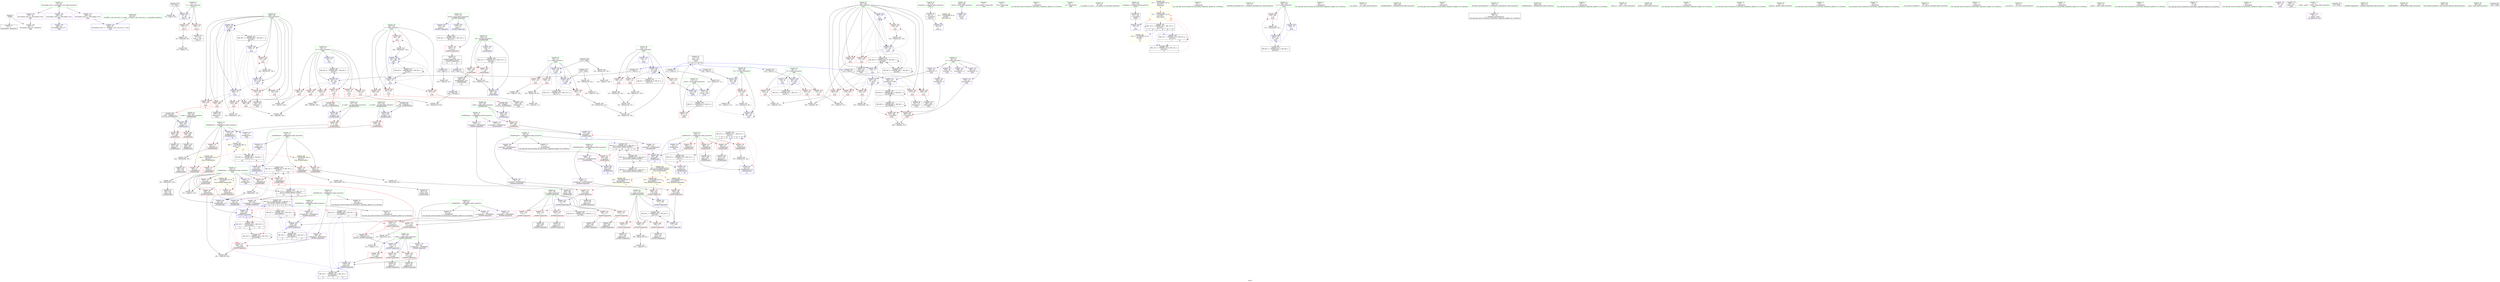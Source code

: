 digraph "SVFG" {
	label="SVFG";

	Node0x55db7027ce30 [shape=record,color=grey,label="{NodeID: 0\nNullPtr}"];
	Node0x55db7027ce30 -> Node0x55db702ad3d0[style=solid];
	Node0x55db7027ce30 -> Node0x55db702b0280[style=solid];
	Node0x55db702c0990 [shape=record,color=grey,label="{NodeID: 360\n79 = cmp(75, 80, )\n}"];
	Node0x55db702aebe0 [shape=record,color=red,label="{NodeID: 194\n358\<--299\n\<--u\nmain\n}"];
	Node0x55db702aebe0 -> Node0x55db702c1590[style=solid];
	Node0x55db702ab4a0 [shape=record,color=purple,label="{NodeID: 111\n238\<--19\narrayidx21\<--_ZN2BM4nextE\n_ZN2BM7augmentEi\n}"];
	Node0x55db702ab4a0 -> Node0x55db702b3f10[style=solid];
	Node0x55db702a9da0 [shape=record,color=green,label="{NodeID: 28\n34\<--35\nN\<--N_field_insensitive\nGlob }"];
	Node0x55db702a9da0 -> Node0x55db702b22a0[style=solid];
	Node0x55db702a9da0 -> Node0x55db702b2370[style=solid];
	Node0x55db702a9da0 -> Node0x55db702b2440[style=solid];
	Node0x55db702a9da0 -> Node0x55db702b2510[style=solid];
	Node0x55db702a9da0 -> Node0x55db702b25e0[style=solid];
	Node0x55db702a9da0 -> Node0x55db702b26b0[style=solid];
	Node0x55db702a9da0 -> Node0x55db702afe80[style=solid];
	Node0x55db702a9da0 -> Node0x55db702b9750[style=solid];
	Node0x55db702b0450 [shape=record,color=blue,label="{NodeID: 222\n92\<--84\n\<--\n_Z4in_cv\n}"];
	Node0x55db702b1dc0 [shape=record,color=red,label="{NodeID: 139\n474\<--14\n\<--_ZN2BM1mE\n_ZN2BM2aeEii\n}"];
	Node0x55db702b1dc0 -> Node0x55db702bf010[style=solid];
	Node0x55db702ac7b0 [shape=record,color=green,label="{NodeID: 56\n295\<--296\nretval\<--retval_field_insensitive\nmain\n}"];
	Node0x55db702ac7b0 -> Node0x55db702b9410[style=solid];
	Node0x55db7030b740 [shape=record,color=black,label="{NodeID: 582\n429 = PHI(351, )\n0th arg _ZN2BM4initEii }"];
	Node0x55db7030b740 -> Node0x55db702ba2b0[style=solid];
	Node0x55db702dcd70 [shape=record,color=black,label="{NodeID: 416\nMR_68V_2 = PHI(MR_68V_3, MR_68V_1, )\npts\{11 13 \}\n|{<s0>20|<s1>20}}"];
	Node0x55db702dcd70:s0 -> Node0x55db702ba450[style=dashed,color=red];
	Node0x55db702dcd70:s1 -> Node0x55db702ba520[style=dashed,color=red];
	Node0x55db702be110 [shape=record,color=grey,label="{NodeID: 333\n189 = Binary(188, 84, )\n}"];
	Node0x55db702be110 -> Node0x55db702c2190[style=solid];
	Node0x55db702b99c0 [shape=record,color=blue,label="{NodeID: 250\n297\<--10\ni\<--\nmain\n}"];
	Node0x55db702b99c0 -> Node0x55db702b4180[style=dashed];
	Node0x55db702b99c0 -> Node0x55db702b4250[style=dashed];
	Node0x55db702b99c0 -> Node0x55db702b4320[style=dashed];
	Node0x55db702b99c0 -> Node0x55db702b99c0[style=dashed];
	Node0x55db702b99c0 -> Node0x55db702b9b60[style=dashed];
	Node0x55db702b99c0 -> Node0x55db702daf70[style=dashed];
	Node0x55db702b99c0 -> Node0x55db702e2bd0[style=dashed];
	Node0x55db702b3480 [shape=record,color=red,label="{NodeID: 167\n188\<--177\n\<--i\n_ZN2BM7augmentEi\n}"];
	Node0x55db702b3480 -> Node0x55db702be110[style=solid];
	Node0x55db702ae080 [shape=record,color=black,label="{NodeID: 84\n197\<--195\nidxprom3\<--\n_ZN2BM7augmentEi\n}"];
	Node0x55db70297c30 [shape=record,color=green,label="{NodeID: 1\n7\<--1\n__dso_handle\<--dummyObj\nGlob }"];
	Node0x55db702c0b10 [shape=record,color=grey,label="{NodeID: 361\n213 = cmp(212, 10, )\n}"];
	Node0x55db702aecb0 [shape=record,color=red,label="{NodeID: 195\n374\<--299\n\<--u\nmain\n}"];
	Node0x55db702aecb0 -> Node0x55db702aba30[style=solid];
	Node0x55db702ab570 [shape=record,color=purple,label="{NodeID: 112\n462\<--19\narrayidx2\<--_ZN2BM4nextE\n_ZN2BM2aeEii\n}"];
	Node0x55db702ab570 -> Node0x55db702ba860[style=solid];
	Node0x55db702a9ea0 [shape=record,color=green,label="{NodeID: 29\n36\<--37\nK\<--K_field_insensitive\nGlob }"];
	Node0x55db702a9ea0 -> Node0x55db702b2780[style=solid];
	Node0x55db702a9ea0 -> Node0x55db702b2850[style=solid];
	Node0x55db702a9ea0 -> Node0x55db702b2920[style=solid];
	Node0x55db702a9ea0 -> Node0x55db702aff80[style=solid];
	Node0x55db702a9ea0 -> Node0x55db702b9820[style=solid];
	Node0x55db702b0520 [shape=record,color=blue,label="{NodeID: 223\n114\<--10\nx\<--\n_Z2inv\n}"];
	Node0x55db702b0520 -> Node0x55db702b2c60[style=dashed];
	Node0x55db702b0520 -> Node0x55db702b2d30[style=dashed];
	Node0x55db702b0520 -> Node0x55db702b0860[style=dashed];
	Node0x55db702b0520 -> Node0x55db702cf3b0[style=dashed];
	Node0x55db702b1e90 [shape=record,color=red,label="{NodeID: 140\n200\<--32\n\<--_ZN2BM2zeE\n_ZN2BM7augmentEi\n}"];
	Node0x55db702b1e90 -> Node0x55db702c0810[style=solid];
	Node0x55db702ac880 [shape=record,color=green,label="{NodeID: 57\n297\<--298\ni\<--i_field_insensitive\nmain\n}"];
	Node0x55db702ac880 -> Node0x55db702b4180[style=solid];
	Node0x55db702ac880 -> Node0x55db702b4250[style=solid];
	Node0x55db702ac880 -> Node0x55db702b4320[style=solid];
	Node0x55db702ac880 -> Node0x55db702b43f0[style=solid];
	Node0x55db702ac880 -> Node0x55db702b44c0[style=solid];
	Node0x55db702ac880 -> Node0x55db702b4590[style=solid];
	Node0x55db702ac880 -> Node0x55db702b4660[style=solid];
	Node0x55db702ac880 -> Node0x55db702b4730[style=solid];
	Node0x55db702ac880 -> Node0x55db702b99c0[style=solid];
	Node0x55db702ac880 -> Node0x55db702b9b60[style=solid];
	Node0x55db702ac880 -> Node0x55db702b9ea0[style=solid];
	Node0x55db702ac880 -> Node0x55db702b9f70[style=solid];
	Node0x55db7030b8b0 [shape=record,color=black,label="{NodeID: 583\n430 = PHI(352, )\n1st arg _ZN2BM4initEii }"];
	Node0x55db7030b8b0 -> Node0x55db702ba380[style=solid];
	Node0x55db702dd270 [shape=record,color=black,label="{NodeID: 417\nMR_43V_2 = PHI(MR_43V_3, MR_43V_1, )\npts\{180000 200000 220000 \}\n}"];
	Node0x55db702dd270 -> Node0x55db702e1270[style=dashed];
	Node0x55db702be290 [shape=record,color=grey,label="{NodeID: 334\n413 = Binary(412, 152, )\n}"];
	Node0x55db702be290 -> Node0x55db702ba110[style=solid];
	Node0x55db702b9a90 [shape=record,color=blue,label="{NodeID: 251\n339\<--333\narrayidx10\<--call8\nmain\n}"];
	Node0x55db702b9a90 -> Node0x55db702d6e10[style=dashed];
	Node0x55db702b3550 [shape=record,color=red,label="{NodeID: 168\n192\<--177\n\<--i\n_ZN2BM7augmentEi\n}"];
	Node0x55db702b3550 -> Node0x55db702adfb0[style=solid];
	Node0x55db702ae150 [shape=record,color=black,label="{NodeID: 85\n205\<--204\nidxprom5\<--\n_ZN2BM7augmentEi\n}"];
	Node0x55db70297cc0 [shape=record,color=green,label="{NodeID: 2\n8\<--1\n_ZTIi\<--dummyObj\nGlob }"];
	Node0x55db702c0c90 [shape=record,color=grey,label="{NodeID: 362\n85 = cmp(83, 10, )\n}"];
	Node0x55db702aed80 [shape=record,color=red,label="{NodeID: 196\n400\<--299\n\<--u\nmain\n|{<s0>21}}"];
	Node0x55db702aed80:s0 -> Node0x55db7030bc00[style=solid,color=red];
	Node0x55db702ab640 [shape=record,color=purple,label="{NodeID: 113\n194\<--21\narrayidx2\<--_ZN2BM2zuE\n_ZN2BM7augmentEi\n}"];
	Node0x55db702ab640 -> Node0x55db702b3bd0[style=solid];
	Node0x55db702a9fa0 [shape=record,color=green,label="{NodeID: 30\n38\<--39\nA\<--A_field_insensitive\nGlob }"];
	Node0x55db702a9fa0 -> Node0x55db702b0ec0[style=solid];
	Node0x55db702a9fa0 -> Node0x55db702b0f90[style=solid];
	Node0x55db702a9fa0 -> Node0x55db702b1060[style=solid];
	Node0x55db702a9fa0 -> Node0x55db702b1130[style=solid];
	Node0x55db702a9fa0 -> Node0x55db702b1200[style=solid];
	Node0x55db702a9fa0 -> Node0x55db702b12d0[style=solid];
	Node0x55db702b6730 [shape=record,color=black,label="{NodeID: 390\nMR_20V_3 = PHI(MR_20V_4, MR_20V_2, )\npts\{178 \}\n}"];
	Node0x55db702b6730 -> Node0x55db702b3480[style=dashed];
	Node0x55db702b6730 -> Node0x55db702b3550[style=dashed];
	Node0x55db702b6730 -> Node0x55db702b3620[style=dashed];
	Node0x55db702b6730 -> Node0x55db702b8f30[style=dashed];
	Node0x55db702b05f0 [shape=record,color=blue,label="{NodeID: 224\n116\<--120\nc\<--call\n_Z2inv\n}"];
	Node0x55db702b05f0 -> Node0x55db702b2ed0[style=dashed];
	Node0x55db702b05f0 -> Node0x55db702b2fa0[style=dashed];
	Node0x55db702b05f0 -> Node0x55db702b3070[style=dashed];
	Node0x55db702b05f0 -> Node0x55db702b05f0[style=dashed];
	Node0x55db702b05f0 -> Node0x55db702b0930[style=dashed];
	Node0x55db702b05f0 -> Node0x55db702cf8b0[style=dashed];
	Node0x55db702b1f60 [shape=record,color=red,label="{NodeID: 141\n203\<--32\n\<--_ZN2BM2zeE\n_ZN2BM7augmentEi\n}"];
	Node0x55db702b1f60 -> Node0x55db702b8bf0[style=solid];
	Node0x55db702ac950 [shape=record,color=green,label="{NodeID: 58\n299\<--300\nu\<--u_field_insensitive\nmain\n}"];
	Node0x55db702ac950 -> Node0x55db702b4800[style=solid];
	Node0x55db702ac950 -> Node0x55db702aea40[style=solid];
	Node0x55db702ac950 -> Node0x55db702aeb10[style=solid];
	Node0x55db702ac950 -> Node0x55db702aebe0[style=solid];
	Node0x55db702ac950 -> Node0x55db702aecb0[style=solid];
	Node0x55db702ac950 -> Node0x55db702aed80[style=solid];
	Node0x55db702ac950 -> Node0x55db702aee50[style=solid];
	Node0x55db702ac950 -> Node0x55db702b98f0[style=solid];
	Node0x55db702ac950 -> Node0x55db702b9c30[style=solid];
	Node0x55db702ac950 -> Node0x55db702b9d00[style=solid];
	Node0x55db702ac950 -> Node0x55db702ba110[style=solid];
	Node0x55db7030b9f0 [shape=record,color=black,label="{NodeID: 584\n172 = PHI(218, 275, )\n0th arg _ZN2BM7augmentEi }"];
	Node0x55db7030b9f0 -> Node0x55db702b8980[style=solid];
	Node0x55db702dd7d0 [shape=record,color=black,label="{NodeID: 418\nMR_71V_2 = PHI(MR_71V_3, MR_71V_1, )\npts\{33 250000 280000 310000 \}\n|{<s0>22|<s1>22}}"];
	Node0x55db702dd7d0:s0 -> Node0x55db702b91a0[style=dashed,color=red];
	Node0x55db702dd7d0:s1 -> Node0x55db702d8210[style=dashed,color=red];
	Node0x55db702be410 [shape=record,color=grey,label="{NodeID: 335\n278 = Binary(277, 276, )\n}"];
	Node0x55db702be410 -> Node0x55db702b9270[style=solid];
	Node0x55db702b9b60 [shape=record,color=blue,label="{NodeID: 252\n297\<--343\ni\<--inc\nmain\n}"];
	Node0x55db702b9b60 -> Node0x55db702b4180[style=dashed];
	Node0x55db702b9b60 -> Node0x55db702b4250[style=dashed];
	Node0x55db702b9b60 -> Node0x55db702b4320[style=dashed];
	Node0x55db702b9b60 -> Node0x55db702b99c0[style=dashed];
	Node0x55db702b9b60 -> Node0x55db702b9b60[style=dashed];
	Node0x55db702b9b60 -> Node0x55db702daf70[style=dashed];
	Node0x55db702b9b60 -> Node0x55db702e2bd0[style=dashed];
	Node0x55db702b3620 [shape=record,color=red,label="{NodeID: 169\n236\<--177\n\<--i\n_ZN2BM7augmentEi\n}"];
	Node0x55db702b3620 -> Node0x55db702ae560[style=solid];
	Node0x55db702ae220 [shape=record,color=black,label="{NodeID: 86\n209\<--208\nidxprom7\<--\n_ZN2BM7augmentEi\n}"];
	Node0x55db70286470 [shape=record,color=green,label="{NodeID: 3\n10\<--1\n\<--dummyObj\nCan only get source location for instruction, argument, global var or function.}"];
	Node0x55db702c0e10 [shape=record,color=grey,label="{NodeID: 363\n220 = cmp(219, 10, )\n}"];
	Node0x55db702aee50 [shape=record,color=red,label="{NodeID: 197\n412\<--299\n\<--u\nmain\n}"];
	Node0x55db702aee50 -> Node0x55db702be290[style=solid];
	Node0x55db702ab710 [shape=record,color=purple,label="{NodeID: 114\n472\<--21\narrayidx6\<--_ZN2BM2zuE\n_ZN2BM2aeEii\n}"];
	Node0x55db702ab710 -> Node0x55db702baa00[style=solid];
	Node0x55db702aa0a0 [shape=record,color=green,label="{NodeID: 31\n42\<--46\nllvm.global_ctors\<--llvm.global_ctors_field_insensitive\nGlob }"];
	Node0x55db702aa0a0 -> Node0x55db702b1470[style=solid];
	Node0x55db702aa0a0 -> Node0x55db702b1540[style=solid];
	Node0x55db702aa0a0 -> Node0x55db702b1640[style=solid];
	Node0x55db702b06c0 [shape=record,color=blue,label="{NodeID: 225\n112\<--132\nretval\<--sub3\n_Z2inv\n}"];
	Node0x55db702b06c0 -> Node0x55db702cf2c0[style=dashed];
	Node0x55db702b2030 [shape=record,color=red,label="{NodeID: 142\n271\<--32\n\<--_ZN2BM2zeE\n_ZN2BM3fofEv\n}"];
	Node0x55db702b2030 -> Node0x55db702c1e90[style=solid];
	Node0x55db702aca20 [shape=record,color=green,label="{NodeID: 59\n301\<--302\nv\<--v_field_insensitive\nmain\n}"];
	Node0x55db702aca20 -> Node0x55db702aef20[style=solid];
	Node0x55db702aca20 -> Node0x55db702aeff0[style=solid];
	Node0x55db702aca20 -> Node0x55db702af0c0[style=solid];
	Node0x55db702aca20 -> Node0x55db702af190[style=solid];
	Node0x55db702aca20 -> Node0x55db702b9dd0[style=solid];
	Node0x55db702aca20 -> Node0x55db702ba040[style=solid];
	Node0x55db7030bc00 [shape=record,color=black,label="{NodeID: 585\n448 = PHI(400, )\n0th arg _ZN2BM2aeEii }"];
	Node0x55db7030bc00 -> Node0x55db702ba6c0[style=solid];
	Node0x55db702be590 [shape=record,color=grey,label="{NodeID: 336\n282 = Binary(281, 152, )\n}"];
	Node0x55db702be590 -> Node0x55db702b9340[style=solid];
	Node0x55db702b9c30 [shape=record,color=blue,label="{NodeID: 253\n299\<--348\nu\<--inc12\nmain\n}"];
	Node0x55db702b9c30 -> Node0x55db702b4800[style=dashed];
	Node0x55db702b9c30 -> Node0x55db702aea40[style=dashed];
	Node0x55db702b9c30 -> Node0x55db702aeb10[style=dashed];
	Node0x55db702b9c30 -> Node0x55db702b9c30[style=dashed];
	Node0x55db702b9c30 -> Node0x55db702b9d00[style=dashed];
	Node0x55db702b36f0 [shape=record,color=red,label="{NodeID: 170\n204\<--179\n\<--v\n_ZN2BM7augmentEi\n}"];
	Node0x55db702b36f0 -> Node0x55db702ae150[style=solid];
	Node0x55db702ae2f0 [shape=record,color=black,label="{NodeID: 87\n216\<--215\nidxprom11\<--\n_ZN2BM7augmentEi\n}"];
	Node0x55db70286500 [shape=record,color=green,label="{NodeID: 4\n40\<--1\n.str\<--dummyObj\nGlob }"];
	Node0x55db702c0f90 [shape=record,color=grey,label="{NodeID: 364\n128 = cmp(127, 129, )\n}"];
	Node0x55db702aef20 [shape=record,color=red,label="{NodeID: 198\n364\<--301\n\<--v\nmain\n}"];
	Node0x55db702aef20 -> Node0x55db702c2310[style=solid];
	Node0x55db702b0a60 [shape=record,color=purple,label="{NodeID: 115\n225\<--23\narrayidx16\<--_ZN2BM2toE\n_ZN2BM7augmentEi\n}"];
	Node0x55db702b0a60 -> Node0x55db702b8cc0[style=solid];
	Node0x55db702aa1a0 [shape=record,color=green,label="{NodeID: 32\n47\<--48\n__cxx_global_var_init\<--__cxx_global_var_init_field_insensitive\n}"];
	Node0x55db702d5510 [shape=record,color=black,label="{NodeID: 392\nMR_30V_2 = PHI(MR_30V_6, MR_30V_1, )\npts\{250000 \}\n|{|<s3>11}}"];
	Node0x55db702d5510 -> Node0x55db702b8cc0[style=dashed];
	Node0x55db702d5510 -> Node0x55db702b4ce0[style=dashed];
	Node0x55db702d5510 -> Node0x55db702d5510[style=dashed];
	Node0x55db702d5510:s3 -> Node0x55db702d5510[style=dashed,color=red];
	Node0x55db702b0790 [shape=record,color=blue,label="{NodeID: 226\n141\<--84\n\<--\n_Z2inv\n}"];
	Node0x55db702b2100 [shape=record,color=red,label="{NodeID: 143\n275\<--32\n\<--_ZN2BM2zeE\n_ZN2BM3fofEv\n|{<s0>15}}"];
	Node0x55db702b2100:s0 -> Node0x55db7030b9f0[style=solid,color=red];
	Node0x55db702acaf0 [shape=record,color=green,label="{NodeID: 60\n303\<--304\nTC\<--TC_field_insensitive\nmain\n}"];
	Node0x55db702acaf0 -> Node0x55db702af260[style=solid];
	Node0x55db702acaf0 -> Node0x55db702b94e0[style=solid];
	Node0x55db702acaf0 -> Node0x55db702b9680[style=solid];
	Node0x55db7030bd10 [shape=record,color=black,label="{NodeID: 586\n449 = PHI(401, )\n1st arg _ZN2BM2aeEii }"];
	Node0x55db7030bd10 -> Node0x55db702ba790[style=solid];
	Node0x55db702be710 [shape=record,color=grey,label="{NodeID: 337\n408 = Binary(407, 152, )\n}"];
	Node0x55db702be710 -> Node0x55db702ba040[style=solid];
	Node0x55db702b9d00 [shape=record,color=blue,label="{NodeID: 254\n299\<--10\nu\<--\nmain\n}"];
	Node0x55db702b9d00 -> Node0x55db702aebe0[style=dashed];
	Node0x55db702b9d00 -> Node0x55db702aecb0[style=dashed];
	Node0x55db702b9d00 -> Node0x55db702aed80[style=dashed];
	Node0x55db702b9d00 -> Node0x55db702aee50[style=dashed];
	Node0x55db702b9d00 -> Node0x55db702ba110[style=dashed];
	Node0x55db702b9d00 -> Node0x55db702db470[style=dashed];
	Node0x55db702b37c0 [shape=record,color=red,label="{NodeID: 171\n208\<--179\n\<--v\n_ZN2BM7augmentEi\n}"];
	Node0x55db702b37c0 -> Node0x55db702ae220[style=solid];
	Node0x55db702ae3c0 [shape=record,color=black,label="{NodeID: 88\n224\<--223\nidxprom15\<--\n_ZN2BM7augmentEi\n}"];
	Node0x55db70286590 [shape=record,color=green,label="{NodeID: 5\n43\<--1\n\<--dummyObj\nCan only get source location for instruction, argument, global var or function.}"];
	Node0x55db702c1110 [shape=record,color=grey,label="{NodeID: 365\n315 = cmp(312, 10, )\n}"];
	Node0x55db702aeff0 [shape=record,color=red,label="{NodeID: 199\n381\<--301\n\<--v\nmain\n}"];
	Node0x55db702aeff0 -> Node0x55db702abbd0[style=solid];
	Node0x55db702b0af0 [shape=record,color=purple,label="{NodeID: 116\n210\<--26\narrayidx8\<--_ZN2BM2frE\n_ZN2BM7augmentEi\n}"];
	Node0x55db702b0af0 -> Node0x55db702b3d70[style=solid];
	Node0x55db702aa2a0 [shape=record,color=green,label="{NodeID: 33\n51\<--52\n_ZNSt8ios_base4InitC1Ev\<--_ZNSt8ios_base4InitC1Ev_field_insensitive\n}"];
	Node0x55db702d5a10 [shape=record,color=black,label="{NodeID: 393\nMR_32V_2 = PHI(MR_32V_6, MR_32V_1, )\npts\{280000 \}\n|{|<s5>11}}"];
	Node0x55db702d5a10 -> Node0x55db702b3d70[style=dashed];
	Node0x55db702d5a10 -> Node0x55db702b3e40[style=dashed];
	Node0x55db702d5a10 -> Node0x55db702b8d90[style=dashed];
	Node0x55db702d5a10 -> Node0x55db702b51e0[style=dashed];
	Node0x55db702d5a10 -> Node0x55db702d5a10[style=dashed];
	Node0x55db702d5a10:s5 -> Node0x55db702d5a10[style=dashed,color=red];
	Node0x55db702b0860 [shape=record,color=blue,label="{NodeID: 227\n114\<--156\nx\<--add8\n_Z2inv\n}"];
	Node0x55db702b0860 -> Node0x55db702b2c60[style=dashed];
	Node0x55db702b0860 -> Node0x55db702b2d30[style=dashed];
	Node0x55db702b0860 -> Node0x55db702b2e00[style=dashed];
	Node0x55db702b0860 -> Node0x55db702b0860[style=dashed];
	Node0x55db702b0860 -> Node0x55db702cf3b0[style=dashed];
	Node0x55db702b21d0 [shape=record,color=red,label="{NodeID: 144\n281\<--32\n\<--_ZN2BM2zeE\n_ZN2BM3fofEv\n}"];
	Node0x55db702b21d0 -> Node0x55db702be590[style=solid];
	Node0x55db702acbc0 [shape=record,color=green,label="{NodeID: 61\n305\<--306\ntc\<--tc_field_insensitive\nmain\n}"];
	Node0x55db702acbc0 -> Node0x55db702af330[style=solid];
	Node0x55db702acbc0 -> Node0x55db702b95b0[style=solid];
	Node0x55db702acbc0 -> Node0x55db702ba1e0[style=solid];
	Node0x55db702be890 [shape=record,color=grey,label="{NodeID: 338\n421 = Binary(419, 420, )\n}"];
	Node0x55db702b9dd0 [shape=record,color=blue,label="{NodeID: 255\n301\<--10\nv\<--\nmain\n}"];
	Node0x55db702b9dd0 -> Node0x55db702aef20[style=dashed];
	Node0x55db702b9dd0 -> Node0x55db702aeff0[style=dashed];
	Node0x55db702b9dd0 -> Node0x55db702af0c0[style=dashed];
	Node0x55db702b9dd0 -> Node0x55db702af190[style=dashed];
	Node0x55db702b9dd0 -> Node0x55db702b9dd0[style=dashed];
	Node0x55db702b9dd0 -> Node0x55db702ba040[style=dashed];
	Node0x55db702b9dd0 -> Node0x55db702db970[style=dashed];
	Node0x55db702b3890 [shape=record,color=red,label="{NodeID: 172\n215\<--179\n\<--v\n_ZN2BM7augmentEi\n}"];
	Node0x55db702b3890 -> Node0x55db702ae2f0[style=solid];
	Node0x55db702ae490 [shape=record,color=black,label="{NodeID: 89\n229\<--228\nidxprom17\<--\n_ZN2BM7augmentEi\n}"];
	Node0x55db70286620 [shape=record,color=green,label="{NodeID: 6\n80\<--1\n\<--dummyObj\nCan only get source location for instruction, argument, global var or function.}"];
	Node0x55db702c1290 [shape=record,color=grey,label="{NodeID: 366\n124 = cmp(122, 125, )\n}"];
	Node0x55db702af0c0 [shape=record,color=red,label="{NodeID: 200\n401\<--301\n\<--v\nmain\n|{<s0>21}}"];
	Node0x55db702af0c0:s0 -> Node0x55db7030bd10[style=solid,color=red];
	Node0x55db702b0b80 [shape=record,color=purple,label="{NodeID: 117\n217\<--26\narrayidx12\<--_ZN2BM2frE\n_ZN2BM7augmentEi\n}"];
	Node0x55db702b0b80 -> Node0x55db702b3e40[style=solid];
	Node0x55db702aa3a0 [shape=record,color=green,label="{NodeID: 34\n57\<--58\n__cxa_atexit\<--__cxa_atexit_field_insensitive\n}"];
	Node0x55db702b0930 [shape=record,color=blue,label="{NodeID: 228\n116\<--159\nc\<--call9\n_Z2inv\n}"];
	Node0x55db702b0930 -> Node0x55db702b3070[style=dashed];
	Node0x55db702b0930 -> Node0x55db702b0930[style=dashed];
	Node0x55db702b0930 -> Node0x55db702cf8b0[style=dashed];
	Node0x55db702b22a0 [shape=record,color=red,label="{NodeID: 145\n324\<--34\n\<--N\nmain\n}"];
	Node0x55db702b22a0 -> Node0x55db702c1410[style=solid];
	Node0x55db702acc90 [shape=record,color=green,label="{NodeID: 62\n354\<--355\n_ZN2BM4initEii\<--_ZN2BM4initEii_field_insensitive\n}"];
	Node0x55db702bea10 [shape=record,color=grey,label="{NodeID: 339\n153 = Binary(148, 151, )\n}"];
	Node0x55db702bea10 -> Node0x55db702bed10[style=solid];
	Node0x55db702b9ea0 [shape=record,color=blue,label="{NodeID: 256\n297\<--10\ni\<--\nmain\n}"];
	Node0x55db702b9ea0 -> Node0x55db702b43f0[style=dashed];
	Node0x55db702b9ea0 -> Node0x55db702b44c0[style=dashed];
	Node0x55db702b9ea0 -> Node0x55db702b4590[style=dashed];
	Node0x55db702b9ea0 -> Node0x55db702b4660[style=dashed];
	Node0x55db702b9ea0 -> Node0x55db702b4730[style=dashed];
	Node0x55db702b9ea0 -> Node0x55db702b9f70[style=dashed];
	Node0x55db702b9ea0 -> Node0x55db702e2bd0[style=dashed];
	Node0x55db702b3960 [shape=record,color=red,label="{NodeID: 173\n222\<--179\n\<--v\n_ZN2BM7augmentEi\n}"];
	Node0x55db702b3960 -> Node0x55db702b8cc0[style=solid];
	Node0x55db702ae560 [shape=record,color=black,label="{NodeID: 90\n237\<--236\nidxprom20\<--\n_ZN2BM7augmentEi\n}"];
	Node0x55db70286e60 [shape=record,color=green,label="{NodeID: 7\n84\<--1\n\<--dummyObj\nCan only get source location for instruction, argument, global var or function.}"];
	Node0x55db702c1410 [shape=record,color=grey,label="{NodeID: 367\n325 = cmp(323, 324, )\n}"];
	Node0x55db702af190 [shape=record,color=red,label="{NodeID: 201\n407\<--301\n\<--v\nmain\n}"];
	Node0x55db702af190 -> Node0x55db702be710[style=solid];
	Node0x55db702b0c50 [shape=record,color=purple,label="{NodeID: 118\n230\<--26\narrayidx18\<--_ZN2BM2frE\n_ZN2BM7augmentEi\n}"];
	Node0x55db702b0c50 -> Node0x55db702b8d90[style=solid];
	Node0x55db702aa4a0 [shape=record,color=green,label="{NodeID: 35\n56\<--62\n_ZNSt8ios_base4InitD1Ev\<--_ZNSt8ios_base4InitD1Ev_field_insensitive\n}"];
	Node0x55db702aa4a0 -> Node0x55db702adaa0[style=solid];
	Node0x55db702ed070 [shape=record,color=yellow,style=double,label="{NodeID: 561\n12V_4 = CSCHI(MR_12V_3)\npts\{140 \}\nCS[]|{<s0>18}}"];
	Node0x55db702ed070:s0 -> Node0x55db702e5c60[style=dashed,color=red];
	Node0x55db702d6410 [shape=record,color=black,label="{NodeID: 395\nMR_12V_7 = PHI(MR_12V_8, MR_12V_6, )\npts\{140 \}\n|{|<s2>19}}"];
	Node0x55db702d6410 -> Node0x55db702d6410[style=dashed];
	Node0x55db702d6410 -> Node0x55db702daa70[style=dashed];
	Node0x55db702d6410:s2 -> Node0x55db702e5c60[style=dashed,color=red];
	Node0x55db702b88f0 [shape=record,color=blue,label="{NodeID: 229\n112\<--164\nretval\<--\n_Z2inv\n}"];
	Node0x55db702b88f0 -> Node0x55db702cf2c0[style=dashed];
	Node0x55db702b2370 [shape=record,color=red,label="{NodeID: 146\n351\<--34\n\<--N\nmain\n|{<s0>20}}"];
	Node0x55db702b2370:s0 -> Node0x55db7030b740[style=solid,color=red];
	Node0x55db702acd90 [shape=record,color=green,label="{NodeID: 63\n403\<--404\n_ZN2BM2aeEii\<--_ZN2BM2aeEii_field_insensitive\n}"];
	Node0x55db702beb90 [shape=record,color=grey,label="{NodeID: 340\n155 = Binary(154, 123, )\n}"];
	Node0x55db702beb90 -> Node0x55db702bed10[style=solid];
	Node0x55db702b9f70 [shape=record,color=blue,label="{NodeID: 257\n297\<--393\ni\<--inc33\nmain\n}"];
	Node0x55db702b9f70 -> Node0x55db702b43f0[style=dashed];
	Node0x55db702b9f70 -> Node0x55db702b44c0[style=dashed];
	Node0x55db702b9f70 -> Node0x55db702b4590[style=dashed];
	Node0x55db702b9f70 -> Node0x55db702b4660[style=dashed];
	Node0x55db702b9f70 -> Node0x55db702b4730[style=dashed];
	Node0x55db702b9f70 -> Node0x55db702b9f70[style=dashed];
	Node0x55db702b9f70 -> Node0x55db702e2bd0[style=dashed];
	Node0x55db702b3a30 [shape=record,color=red,label="{NodeID: 174\n228\<--179\n\<--v\n_ZN2BM7augmentEi\n}"];
	Node0x55db702b3a30 -> Node0x55db702ae490[style=solid];
	Node0x55db702ae630 [shape=record,color=black,label="{NodeID: 91\n171\<--244\n_ZN2BM7augmentEi_ret\<--\n_ZN2BM7augmentEi\n|{<s0>11|<s1>15}}"];
	Node0x55db702ae630:s0 -> Node0x55db7030adf0[style=solid,color=blue];
	Node0x55db702ae630:s1 -> Node0x55db7030aef0[style=solid,color=blue];
	Node0x55db70286ef0 [shape=record,color=green,label="{NodeID: 8\n89\<--1\n\<--dummyObj\nCan only get source location for instruction, argument, global var or function.}"];
	Node0x55db702c1590 [shape=record,color=grey,label="{NodeID: 368\n360 = cmp(358, 359, )\n}"];
	Node0x55db702af260 [shape=record,color=red,label="{NodeID: 202\n312\<--303\n\<--TC\nmain\n}"];
	Node0x55db702af260 -> Node0x55db702bf610[style=solid];
	Node0x55db702af260 -> Node0x55db702c1110[style=solid];
	Node0x55db702b0d20 [shape=record,color=purple,label="{NodeID: 119\n198\<--29\narrayidx4\<--_ZN2BM2usE\n_ZN2BM7augmentEi\n}"];
	Node0x55db702b0d20 -> Node0x55db702b3ca0[style=solid];
	Node0x55db702aa5a0 [shape=record,color=green,label="{NodeID: 36\n69\<--70\n_Z4in_cv\<--_Z4in_cv_field_insensitive\n}"];
	Node0x55db702e7110 [shape=record,color=yellow,style=double,label="{NodeID: 479\n36V_1 = ENCHI(MR_36V_0)\npts\{11 \}\nFun[_ZN2BM3fofEv]}"];
	Node0x55db702e7110 -> Node0x55db702b1740[style=dashed];
	Node0x55db702e7110 -> Node0x55db702b1810[style=dashed];
	Node0x55db702b8980 [shape=record,color=blue,label="{NodeID: 230\n175\<--172\nu.addr\<--u\n_ZN2BM7augmentEi\n}"];
	Node0x55db702b8980 -> Node0x55db702b3210[style=dashed];
	Node0x55db702b8980 -> Node0x55db702b32e0[style=dashed];
	Node0x55db702b8980 -> Node0x55db702b33b0[style=dashed];
	Node0x55db702b2440 [shape=record,color=red,label="{NodeID: 147\n352\<--34\n\<--N\nmain\n|{<s0>20}}"];
	Node0x55db702b2440:s0 -> Node0x55db7030b8b0[style=solid,color=red];
	Node0x55db702ace90 [shape=record,color=green,label="{NodeID: 64\n424\<--425\nprintf\<--printf_field_insensitive\n}"];
	Node0x55db702bed10 [shape=record,color=grey,label="{NodeID: 341\n156 = Binary(153, 155, )\n}"];
	Node0x55db702bed10 -> Node0x55db702b0860[style=solid];
	Node0x55db702ba040 [shape=record,color=blue,label="{NodeID: 258\n301\<--408\nv\<--inc39\nmain\n}"];
	Node0x55db702ba040 -> Node0x55db702aef20[style=dashed];
	Node0x55db702ba040 -> Node0x55db702aeff0[style=dashed];
	Node0x55db702ba040 -> Node0x55db702af0c0[style=dashed];
	Node0x55db702ba040 -> Node0x55db702af190[style=dashed];
	Node0x55db702ba040 -> Node0x55db702b9dd0[style=dashed];
	Node0x55db702ba040 -> Node0x55db702ba040[style=dashed];
	Node0x55db702ba040 -> Node0x55db702db970[style=dashed];
	Node0x55db702b3b00 [shape=record,color=red,label="{NodeID: 175\n185\<--184\n\<--arrayidx\n_ZN2BM7augmentEi\n}"];
	Node0x55db702b3b00 -> Node0x55db702b8a50[style=solid];
	Node0x55db702ae700 [shape=record,color=black,label="{NodeID: 92\n254\<--252\nconv\<--shl\n_ZN2BM3fofEv\n}"];
	Node0x55db70286f80 [shape=record,color=green,label="{NodeID: 9\n123\<--1\n\<--dummyObj\nCan only get source location for instruction, argument, global var or function.}"];
	Node0x55db702c1710 [shape=record,color=grey,label="{NodeID: 369\n137 = cmp(136, 10, )\n}"];
	Node0x55db702af330 [shape=record,color=red,label="{NodeID: 203\n416\<--305\n\<--tc\nmain\n}"];
	Node0x55db702af330 -> Node0x55db702bf310[style=solid];
	Node0x55db702b0df0 [shape=record,color=purple,label="{NodeID: 120\n206\<--29\narrayidx6\<--_ZN2BM2usE\n_ZN2BM7augmentEi\n}"];
	Node0x55db702b0df0 -> Node0x55db702b8bf0[style=solid];
	Node0x55db702aa6a0 [shape=record,color=green,label="{NodeID: 37\n72\<--73\nc\<--c_field_insensitive\n_Z4in_cv\n}"];
	Node0x55db702aa6a0 -> Node0x55db702b29f0[style=solid];
	Node0x55db702aa6a0 -> Node0x55db702b2ac0[style=solid];
	Node0x55db702aa6a0 -> Node0x55db702b0380[style=solid];
	Node0x55db702e7220 [shape=record,color=yellow,style=double,label="{NodeID: 480\n38V_1 = ENCHI(MR_38V_0)\npts\{13 \}\nFun[_ZN2BM3fofEv]}"];
	Node0x55db702e7220 -> Node0x55db702b19b0[style=dashed];
	Node0x55db702e7220 -> Node0x55db702b1a80[style=dashed];
	Node0x55db702d6e10 [shape=record,color=black,label="{NodeID: 397\nMR_66V_4 = PHI(MR_66V_5, MR_66V_3, )\npts\{390000 \}\n}"];
	Node0x55db702d6e10 -> Node0x55db702af400[style=dashed];
	Node0x55db702d6e10 -> Node0x55db702af4d0[style=dashed];
	Node0x55db702d6e10 -> Node0x55db702b9a90[style=dashed];
	Node0x55db702d6e10 -> Node0x55db702d6e10[style=dashed];
	Node0x55db702d6e10 -> Node0x55db702dc870[style=dashed];
	Node0x55db702b8a50 [shape=record,color=blue,label="{NodeID: 231\n177\<--185\ni\<--\n_ZN2BM7augmentEi\n}"];
	Node0x55db702b8a50 -> Node0x55db702b6730[style=dashed];
	Node0x55db702b2510 [shape=record,color=red,label="{NodeID: 148\n359\<--34\n\<--N\nmain\n}"];
	Node0x55db702b2510 -> Node0x55db702c1590[style=solid];
	Node0x55db702acf90 [shape=record,color=green,label="{NodeID: 65\n431\<--432\n_n1.addr\<--_n1.addr_field_insensitive\n_ZN2BM4initEii\n}"];
	Node0x55db702acf90 -> Node0x55db702af5a0[style=solid];
	Node0x55db702acf90 -> Node0x55db702ba2b0[style=solid];
	Node0x55db702bee90 [shape=record,color=grey,label="{NodeID: 342\n348 = Binary(347, 152, )\n}"];
	Node0x55db702bee90 -> Node0x55db702b9c30[style=solid];
	Node0x55db702ba110 [shape=record,color=blue,label="{NodeID: 259\n299\<--413\nu\<--inc42\nmain\n}"];
	Node0x55db702ba110 -> Node0x55db702aebe0[style=dashed];
	Node0x55db702ba110 -> Node0x55db702aecb0[style=dashed];
	Node0x55db702ba110 -> Node0x55db702aed80[style=dashed];
	Node0x55db702ba110 -> Node0x55db702aee50[style=dashed];
	Node0x55db702ba110 -> Node0x55db702ba110[style=dashed];
	Node0x55db702ba110 -> Node0x55db702db470[style=dashed];
	Node0x55db702b3bd0 [shape=record,color=red,label="{NodeID: 176\n195\<--194\n\<--arrayidx2\n_ZN2BM7augmentEi\n}"];
	Node0x55db702b3bd0 -> Node0x55db702ae080[style=solid];
	Node0x55db702b3bd0 -> Node0x55db702b8b20[style=solid];
	Node0x55db702ae7d0 [shape=record,color=black,label="{NodeID: 93\n262\<--261\nconv2\<--shl1\n_ZN2BM3fofEv\n}"];
	Node0x55db70287050 [shape=record,color=green,label="{NodeID: 10\n125\<--1\n\<--dummyObj\nCan only get source location for instruction, argument, global var or function.}"];
	Node0x55db702c1890 [shape=record,color=grey,label="{NodeID: 370\n331 = cmp(329, 330, )\n}"];
	Node0x55db702af400 [shape=record,color=red,label="{NodeID: 204\n380\<--379\n\<--arrayidx26\nmain\n}"];
	Node0x55db702af400 -> Node0x55db702c1b90[style=solid];
	Node0x55db702b0ec0 [shape=record,color=purple,label="{NodeID: 121\n336\<--38\narrayidx\<--A\nmain\n}"];
	Node0x55db702aa770 [shape=record,color=green,label="{NodeID: 38\n76\<--77\ngetchar\<--getchar_field_insensitive\n}"];
	Node0x55db702b8b20 [shape=record,color=blue,label="{NodeID: 232\n179\<--195\nv\<--\n_ZN2BM7augmentEi\n}"];
	Node0x55db702b8b20 -> Node0x55db702b36f0[style=dashed];
	Node0x55db702b8b20 -> Node0x55db702b37c0[style=dashed];
	Node0x55db702b8b20 -> Node0x55db702b3890[style=dashed];
	Node0x55db702b8b20 -> Node0x55db702b3960[style=dashed];
	Node0x55db702b8b20 -> Node0x55db702b3a30[style=dashed];
	Node0x55db702b8b20 -> Node0x55db702b8b20[style=dashed];
	Node0x55db702b8b20 -> Node0x55db702d07b0[style=dashed];
	Node0x55db702b25e0 [shape=record,color=red,label="{NodeID: 149\n365\<--34\n\<--N\nmain\n}"];
	Node0x55db702b25e0 -> Node0x55db702c2310[style=solid];
	Node0x55db702ad060 [shape=record,color=green,label="{NodeID: 66\n433\<--434\n_n2.addr\<--_n2.addr_field_insensitive\n_ZN2BM4initEii\n}"];
	Node0x55db702ad060 -> Node0x55db702af670[style=solid];
	Node0x55db702ad060 -> Node0x55db702ba380[style=solid];
	Node0x55db702bf010 [shape=record,color=grey,label="{NodeID: 343\n475 = Binary(474, 152, )\n}"];
	Node0x55db702bf010 -> Node0x55db702baad0[style=solid];
	Node0x55db702ba1e0 [shape=record,color=blue,label="{NodeID: 260\n305\<--417\ntc\<--inc44\nmain\n}"];
	Node0x55db702ba1e0 -> Node0x55db702dc370[style=dashed];
	Node0x55db702b3ca0 [shape=record,color=red,label="{NodeID: 177\n199\<--198\n\<--arrayidx4\n_ZN2BM7augmentEi\n}"];
	Node0x55db702b3ca0 -> Node0x55db702c0810[style=solid];
	Node0x55db702ae8a0 [shape=record,color=black,label="{NodeID: 94\n266\<--265\nconv4\<--shl3\n_ZN2BM3fofEv\n}"];
	Node0x55db702a8d60 [shape=record,color=green,label="{NodeID: 11\n129\<--1\n\<--dummyObj\nCan only get source location for instruction, argument, global var or function.}"];
	Node0x55db702c1a10 [shape=record,color=grey,label="{NodeID: 371\n162 = cmp(161, 125, )\n}"];
	Node0x55db702af4d0 [shape=record,color=red,label="{NodeID: 205\n387\<--386\n\<--arrayidx30\nmain\n}"];
	Node0x55db702af4d0 -> Node0x55db702c1b90[style=solid];
	Node0x55db702b0f90 [shape=record,color=purple,label="{NodeID: 122\n339\<--38\narrayidx10\<--A\nmain\n}"];
	Node0x55db702b0f90 -> Node0x55db702b9a90[style=solid];
	Node0x55db702aa870 [shape=record,color=green,label="{NodeID: 39\n87\<--88\nexception\<--exception_field_insensitive\n_Z4in_cv\n}"];
	Node0x55db702aa870 -> Node0x55db702adba0[style=solid];
	Node0x55db702ed5f0 [shape=record,color=yellow,style=double,label="{NodeID: 565\n68V_3 = CSCHI(MR_68V_2)\npts\{11 13 \}\nCS[]|{|<s1>22|<s2>22}}"];
	Node0x55db702ed5f0 -> Node0x55db702dcd70[style=dashed];
	Node0x55db702ed5f0:s1 -> Node0x55db702e7110[style=dashed,color=red];
	Node0x55db702ed5f0:s2 -> Node0x55db702e7220[style=dashed,color=red];
	Node0x55db702b8bf0 [shape=record,color=blue,label="{NodeID: 233\n206\<--203\narrayidx6\<--\n_ZN2BM7augmentEi\n|{|<s1>11|<s2>11|<s3>11|<s4>11}}"];
	Node0x55db702b8bf0 -> Node0x55db702b56e0[style=dashed];
	Node0x55db702b8bf0:s1 -> Node0x55db702b3ca0[style=dashed,color=red];
	Node0x55db702b8bf0:s2 -> Node0x55db702b8bf0[style=dashed,color=red];
	Node0x55db702b8bf0:s3 -> Node0x55db702b56e0[style=dashed,color=red];
	Node0x55db702b8bf0:s4 -> Node0x55db702e21d0[style=dashed,color=red];
	Node0x55db702b26b0 [shape=record,color=red,label="{NodeID: 150\n419\<--34\n\<--N\nmain\n}"];
	Node0x55db702b26b0 -> Node0x55db702be890[style=solid];
	Node0x55db702ad130 [shape=record,color=green,label="{NodeID: 67\n450\<--451\nu.addr\<--u.addr_field_insensitive\n_ZN2BM2aeEii\n}"];
	Node0x55db702ad130 -> Node0x55db702af740[style=solid];
	Node0x55db702ad130 -> Node0x55db702af810[style=solid];
	Node0x55db702ad130 -> Node0x55db702ba6c0[style=solid];
	Node0x55db702bf190 [shape=record,color=grey,label="{NodeID: 344\n212 = Binary(211, 84, )\n}"];
	Node0x55db702bf190 -> Node0x55db702c0b10[style=solid];
	Node0x55db702ba2b0 [shape=record,color=blue,label="{NodeID: 261\n431\<--429\n_n1.addr\<--_n1\n_ZN2BM4initEii\n}"];
	Node0x55db702ba2b0 -> Node0x55db702af5a0[style=dashed];
	Node0x55db702b3d70 [shape=record,color=red,label="{NodeID: 178\n211\<--210\n\<--arrayidx8\n_ZN2BM7augmentEi\n}"];
	Node0x55db702b3d70 -> Node0x55db702bf190[style=solid];
	Node0x55db702ae970 [shape=record,color=black,label="{NodeID: 95\n248\<--285\n_ZN2BM3fofEv_ret\<--\n_ZN2BM3fofEv\n|{<s0>22}}"];
	Node0x55db702ae970:s0 -> Node0x55db7030b530[style=solid,color=blue];
	Node0x55db702a8e30 [shape=record,color=green,label="{NodeID: 12\n149\<--1\n\<--dummyObj\nCan only get source location for instruction, argument, global var or function.}"];
	Node0x55db702c1b90 [shape=record,color=grey,label="{NodeID: 372\n388 = cmp(380, 387, )\n}"];
	Node0x55db702af5a0 [shape=record,color=red,label="{NodeID: 206\n437\<--431\n\<--_n1.addr\n_ZN2BM4initEii\n}"];
	Node0x55db702af5a0 -> Node0x55db702ba450[style=solid];
	Node0x55db702b1060 [shape=record,color=purple,label="{NodeID: 123\n376\<--38\narrayidx24\<--A\nmain\n}"];
	Node0x55db702aa940 [shape=record,color=green,label="{NodeID: 40\n90\<--91\n__cxa_allocate_exception\<--__cxa_allocate_exception_field_insensitive\n}"];
	Node0x55db702e74c0 [shape=record,color=yellow,style=double,label="{NodeID: 483\n43V_1 = ENCHI(MR_43V_0)\npts\{180000 200000 220000 \}\nFun[_ZN2BM3fofEv]|{<s0>15|<s1>15|<s2>15}}"];
	Node0x55db702e74c0:s0 -> Node0x55db702e6660[style=dashed,color=red];
	Node0x55db702e74c0:s1 -> Node0x55db702e6740[style=dashed,color=red];
	Node0x55db702e74c0:s2 -> Node0x55db702e6820[style=dashed,color=red];
	Node0x55db702d7d10 [shape=record,color=black,label="{NodeID: 400\nMR_41V_3 = PHI(MR_41V_4, MR_41V_2, )\npts\{250 \}\n}"];
	Node0x55db702d7d10 -> Node0x55db702b3fe0[style=dashed];
	Node0x55db702d7d10 -> Node0x55db702b40b0[style=dashed];
	Node0x55db702d7d10 -> Node0x55db702b9270[style=dashed];
	Node0x55db702b8cc0 [shape=record,color=blue,label="{NodeID: 234\n225\<--222\narrayidx16\<--\n_ZN2BM7augmentEi\n}"];
	Node0x55db702b8cc0 -> Node0x55db702b4ce0[style=dashed];
	Node0x55db702b2780 [shape=record,color=red,label="{NodeID: 151\n330\<--36\n\<--K\nmain\n}"];
	Node0x55db702b2780 -> Node0x55db702c1890[style=solid];
	Node0x55db702ad200 [shape=record,color=green,label="{NodeID: 68\n452\<--453\nv.addr\<--v.addr_field_insensitive\n_ZN2BM2aeEii\n}"];
	Node0x55db702ad200 -> Node0x55db702af8e0[style=solid];
	Node0x55db702ad200 -> Node0x55db702ba790[style=solid];
	Node0x55db702e1270 [shape=record,color=black,label="{NodeID: 428\nMR_43V_3 = PHI(MR_43V_4, MR_43V_2, )\npts\{180000 200000 220000 \}\n|{|<s2>22}}"];
	Node0x55db702e1270 -> Node0x55db702dd270[style=dashed];
	Node0x55db702e1270 -> Node0x55db702e35d0[style=dashed];
	Node0x55db702e1270:s2 -> Node0x55db702e74c0[style=dashed,color=red];
	Node0x55db702bf310 [shape=record,color=grey,label="{NodeID: 345\n417 = Binary(416, 152, )\n}"];
	Node0x55db702bf310 -> Node0x55db702ba1e0[style=solid];
	Node0x55db702ba380 [shape=record,color=blue,label="{NodeID: 262\n433\<--430\n_n2.addr\<--_n2\n_ZN2BM4initEii\n}"];
	Node0x55db702ba380 -> Node0x55db702af670[style=dashed];
	Node0x55db702b3e40 [shape=record,color=red,label="{NodeID: 179\n218\<--217\n\<--arrayidx12\n_ZN2BM7augmentEi\n|{<s0>11}}"];
	Node0x55db702b3e40:s0 -> Node0x55db7030b9f0[style=solid,color=red];
	Node0x55db702ab890 [shape=record,color=black,label="{NodeID: 96\n335\<--334\nidxprom\<--\nmain\n}"];
	Node0x55db702a8f00 [shape=record,color=green,label="{NodeID: 13\n152\<--1\n\<--dummyObj\nCan only get source location for instruction, argument, global var or function.}"];
	Node0x55db702e5c60 [shape=record,color=yellow,style=double,label="{NodeID: 456\n12V_1 = ENCHI(MR_12V_0)\npts\{140 \}\nFun[_Z2inv]|{|<s2>7}}"];
	Node0x55db702e5c60 -> Node0x55db702b0790[style=dashed];
	Node0x55db702e5c60 -> Node0x55db702cfdb0[style=dashed];
	Node0x55db702e5c60:s2 -> Node0x55db702e5c60[style=dashed,color=red];
	Node0x55db702c1d10 [shape=record,color=grey,label="{NodeID: 373\n398 = cmp(396, 397, )\n}"];
	Node0x55db702af670 [shape=record,color=red,label="{NodeID: 207\n439\<--433\n\<--_n2.addr\n_ZN2BM4initEii\n}"];
	Node0x55db702af670 -> Node0x55db702ba520[style=solid];
	Node0x55db702b1130 [shape=record,color=purple,label="{NodeID: 124\n379\<--38\narrayidx26\<--A\nmain\n}"];
	Node0x55db702b1130 -> Node0x55db702af400[style=solid];
	Node0x55db702aaa40 [shape=record,color=green,label="{NodeID: 41\n96\<--97\n__cxa_throw\<--__cxa_throw_field_insensitive\n}"];
	Node0x55db702d8210 [shape=record,color=black,label="{NodeID: 401\nMR_45V_2 = PHI(MR_45V_3, MR_45V_1, )\npts\{250000 280000 310000 \}\n|{<s0>15|<s1>15|<s2>15|<s3>15|<s4>15|<s5>15|<s6>22}}"];
	Node0x55db702d8210:s0 -> Node0x55db702b3ca0[style=dashed,color=red];
	Node0x55db702d8210:s1 -> Node0x55db702b8bf0[style=dashed,color=red];
	Node0x55db702d8210:s2 -> Node0x55db702b56e0[style=dashed,color=red];
	Node0x55db702d8210:s3 -> Node0x55db702d5510[style=dashed,color=red];
	Node0x55db702d8210:s4 -> Node0x55db702d5a10[style=dashed,color=red];
	Node0x55db702d8210:s5 -> Node0x55db702e21d0[style=dashed,color=red];
	Node0x55db702d8210:s6 -> Node0x55db702dd7d0[style=dashed,color=blue];
	Node0x55db702b8d90 [shape=record,color=blue,label="{NodeID: 235\n230\<--227\narrayidx18\<--\n_ZN2BM7augmentEi\n}"];
	Node0x55db702b8d90 -> Node0x55db702b51e0[style=dashed];
	Node0x55db702b2850 [shape=record,color=red,label="{NodeID: 152\n371\<--36\n\<--K\nmain\n}"];
	Node0x55db702b2850 -> Node0x55db702c2010[style=solid];
	Node0x55db702ad2d0 [shape=record,color=green,label="{NodeID: 69\n44\<--481\n_GLOBAL__sub_I_hos.lyric_2_1.cpp\<--_GLOBAL__sub_I_hos.lyric_2_1.cpp_field_insensitive\n}"];
	Node0x55db702ad2d0 -> Node0x55db702b0180[style=solid];
	Node0x55db702bf490 [shape=record,color=grey,label="{NodeID: 346\n122 = Binary(120, 123, )\n}"];
	Node0x55db702bf490 -> Node0x55db702c1290[style=solid];
	Node0x55db702ba450 [shape=record,color=blue,label="{NodeID: 263\n9\<--437\n_ZN2BM2n1E\<--\n_ZN2BM4initEii\n|{|<s1>20}}"];
	Node0x55db702ba450 -> Node0x55db702b18e0[style=dashed];
	Node0x55db702ba450:s1 -> Node0x55db702ed5f0[style=dashed,color=blue];
	Node0x55db702b3f10 [shape=record,color=red,label="{NodeID: 180\n239\<--238\n\<--arrayidx21\n_ZN2BM7augmentEi\n}"];
	Node0x55db702b3f10 -> Node0x55db702b8f30[style=solid];
	Node0x55db702ab960 [shape=record,color=black,label="{NodeID: 97\n338\<--337\nidxprom9\<--\nmain\n}"];
	Node0x55db702a8fd0 [shape=record,color=green,label="{NodeID: 14\n253\<--1\n\<--dummyObj\nCan only get source location for instruction, argument, global var or function.}"];
	Node0x55db702c1e90 [shape=record,color=grey,label="{NodeID: 374\n273 = cmp(271, 272, )\n}"];
	Node0x55db702af740 [shape=record,color=red,label="{NodeID: 208\n456\<--450\n\<--u.addr\n_ZN2BM2aeEii\n}"];
	Node0x55db702af740 -> Node0x55db702abe40[style=solid];
	Node0x55db702b1200 [shape=record,color=purple,label="{NodeID: 125\n383\<--38\narrayidx28\<--A\nmain\n}"];
	Node0x55db702aab40 [shape=record,color=green,label="{NodeID: 42\n109\<--110\n_Z2inv\<--_Z2inv_field_insensitive\n}"];
	Node0x55db702d8770 [shape=record,color=black,label="{NodeID: 402\nMR_14V_3 = PHI(MR_14V_4, MR_14V_2, )\npts\{33 \}\n|{|<s4>15|<s5>22}}"];
	Node0x55db702d8770 -> Node0x55db702b2030[style=dashed];
	Node0x55db702d8770 -> Node0x55db702b2100[style=dashed];
	Node0x55db702d8770 -> Node0x55db702b21d0[style=dashed];
	Node0x55db702d8770 -> Node0x55db702b9340[style=dashed];
	Node0x55db702d8770:s4 -> Node0x55db702e61d0[style=dashed,color=red];
	Node0x55db702d8770:s5 -> Node0x55db702dd7d0[style=dashed,color=blue];
	Node0x55db702b8e60 [shape=record,color=blue,label="{NodeID: 236\n173\<--152\nretval\<--\n_ZN2BM7augmentEi\n}"];
	Node0x55db702b8e60 -> Node0x55db702d02b0[style=dashed];
	Node0x55db702b2920 [shape=record,color=red,label="{NodeID: 153\n397\<--36\n\<--K\nmain\n}"];
	Node0x55db702b2920 -> Node0x55db702c1d10[style=solid];
	Node0x55db702ad3d0 [shape=record,color=black,label="{NodeID: 70\n2\<--3\ndummyVal\<--dummyVal\n}"];
	Node0x55db702bf610 [shape=record,color=grey,label="{NodeID: 347\n313 = Binary(312, 84, )\n}"];
	Node0x55db702bf610 -> Node0x55db702b9680[style=solid];
	Node0x55db702ba520 [shape=record,color=blue,label="{NodeID: 264\n12\<--439\n_ZN2BM2n2E\<--\n_ZN2BM4initEii\n|{<s0>20}}"];
	Node0x55db702ba520:s0 -> Node0x55db702ed5f0[style=dashed,color=blue];
	Node0x55db702b3fe0 [shape=record,color=red,label="{NodeID: 181\n277\<--249\n\<--ret\n_ZN2BM3fofEv\n}"];
	Node0x55db702b3fe0 -> Node0x55db702be410[style=solid];
	Node0x55db702aba30 [shape=record,color=black,label="{NodeID: 98\n375\<--374\nidxprom23\<--\nmain\n}"];
	Node0x55db702a90a0 [shape=record,color=green,label="{NodeID: 15\n256\<--1\n\<--dummyObj\nCan only get source location for instruction, argument, global var or function.}"];
	Node0x55db702c2010 [shape=record,color=grey,label="{NodeID: 375\n372 = cmp(370, 371, )\n}"];
	Node0x55db702af810 [shape=record,color=red,label="{NodeID: 209\n465\<--450\n\<--u.addr\n_ZN2BM2aeEii\n}"];
	Node0x55db702af810 -> Node0x55db702abfe0[style=solid];
	Node0x55db702b12d0 [shape=record,color=purple,label="{NodeID: 126\n386\<--38\narrayidx30\<--A\nmain\n}"];
	Node0x55db702b12d0 -> Node0x55db702af4d0[style=solid];
	Node0x55db702aac40 [shape=record,color=green,label="{NodeID: 43\n112\<--113\nretval\<--retval_field_insensitive\n_Z2inv\n}"];
	Node0x55db702aac40 -> Node0x55db702b2b90[style=solid];
	Node0x55db702aac40 -> Node0x55db702b06c0[style=solid];
	Node0x55db702aac40 -> Node0x55db702b88f0[style=solid];
	Node0x55db7030a800 [shape=record,color=black,label="{NodeID: 569\n120 = PHI()\n}"];
	Node0x55db7030a800 -> Node0x55db702b05f0[style=solid];
	Node0x55db7030a800 -> Node0x55db702bf490[style=solid];
	Node0x55db702b8f30 [shape=record,color=blue,label="{NodeID: 237\n177\<--239\ni\<--\n_ZN2BM7augmentEi\n}"];
	Node0x55db702b8f30 -> Node0x55db702b6730[style=dashed];
	Node0x55db702b29f0 [shape=record,color=red,label="{NodeID: 154\n82\<--72\n\<--c\n_Z4in_cv\n}"];
	Node0x55db702b29f0 -> Node0x55db702bdf90[style=solid];
	Node0x55db702ad4d0 [shape=record,color=black,label="{NodeID: 71\n95\<--8\n\<--_ZTIi\nCan only get source location for instruction, argument, global var or function.}"];
	Node0x55db702e21d0 [shape=record,color=black,label="{NodeID: 431\nMR_34V_6 = PHI(MR_34V_4, MR_34V_2, )\npts\{310000 \}\n}"];
	Node0x55db702e21d0 -> Node0x55db702b3ca0[style=dashed];
	Node0x55db702e21d0 -> Node0x55db702b8bf0[style=dashed];
	Node0x55db702e21d0 -> Node0x55db702b56e0[style=dashed];
	Node0x55db702e21d0 -> Node0x55db702e21d0[style=dashed];
	Node0x55db702bf790 [shape=record,color=grey,label="{NodeID: 348\n132 = Binary(10, 131, )\n}"];
	Node0x55db702bf790 -> Node0x55db702b06c0[style=solid];
	Node0x55db702ba5f0 [shape=record,color=blue,label="{NodeID: 265\n14\<--10\n_ZN2BM1mE\<--\n_ZN2BM4initEii\n|{<s0>20|<s1>20}}"];
	Node0x55db702ba5f0:s0 -> Node0x55db702d9b70[style=dashed,color=blue];
	Node0x55db702ba5f0:s1 -> Node0x55db702e26d0[style=dashed,color=blue];
	Node0x55db702b40b0 [shape=record,color=red,label="{NodeID: 182\n285\<--249\n\<--ret\n_ZN2BM3fofEv\n}"];
	Node0x55db702b40b0 -> Node0x55db702ae970[style=solid];
	Node0x55db702abb00 [shape=record,color=black,label="{NodeID: 99\n378\<--377\nidxprom25\<--\nmain\n}"];
	Node0x55db702a91a0 [shape=record,color=green,label="{NodeID: 16\n257\<--1\n\<--dummyObj\nCan only get source location for instruction, argument, global var or function.}"];
	Node0x55db702c2190 [shape=record,color=grey,label="{NodeID: 376\n190 = cmp(189, 10, )\n}"];
	Node0x55db702af8e0 [shape=record,color=red,label="{NodeID: 210\n469\<--452\n\<--v.addr\n_ZN2BM2aeEii\n}"];
	Node0x55db702af8e0 -> Node0x55db702baa00[style=solid];
	Node0x55db702b13a0 [shape=record,color=purple,label="{NodeID: 127\n422\<--40\n\<--.str\nmain\n}"];
	Node0x55db702aad10 [shape=record,color=green,label="{NodeID: 44\n114\<--115\nx\<--x_field_insensitive\n_Z2inv\n}"];
	Node0x55db702aad10 -> Node0x55db702b2c60[style=solid];
	Node0x55db702aad10 -> Node0x55db702b2d30[style=solid];
	Node0x55db702aad10 -> Node0x55db702b2e00[style=solid];
	Node0x55db702aad10 -> Node0x55db702b0520[style=solid];
	Node0x55db702aad10 -> Node0x55db702b0860[style=solid];
	Node0x55db7030a9f0 [shape=record,color=black,label="{NodeID: 570\n75 = PHI()\n}"];
	Node0x55db7030a9f0 -> Node0x55db702b0380[style=solid];
	Node0x55db7030a9f0 -> Node0x55db702c0990[style=solid];
	Node0x55db702b9000 [shape=record,color=blue,label="{NodeID: 238\n173\<--10\nretval\<--\n_ZN2BM7augmentEi\n}"];
	Node0x55db702b9000 -> Node0x55db702d02b0[style=dashed];
	Node0x55db702b2ac0 [shape=record,color=red,label="{NodeID: 155\n100\<--72\n\<--c\n_Z4in_cv\n}"];
	Node0x55db702b2ac0 -> Node0x55db702adc70[style=solid];
	Node0x55db702ad5d0 [shape=record,color=black,label="{NodeID: 72\n294\<--10\nmain_ret\<--\nmain\n}"];
	Node0x55db702e26d0 [shape=record,color=black,label="{NodeID: 432\nMR_47V_5 = PHI(MR_47V_7, MR_47V_4, )\npts\{15 \}\n|{|<s2>21|<s3>21|<s4>21|<s5>21|<s6>21}}"];
	Node0x55db702e26d0 -> Node0x55db702d9b70[style=dashed];
	Node0x55db702e26d0 -> Node0x55db702e26d0[style=dashed];
	Node0x55db702e26d0:s2 -> Node0x55db702b1b50[style=dashed,color=red];
	Node0x55db702e26d0:s3 -> Node0x55db702b1c20[style=dashed,color=red];
	Node0x55db702e26d0:s4 -> Node0x55db702b1cf0[style=dashed,color=red];
	Node0x55db702e26d0:s5 -> Node0x55db702b1dc0[style=dashed,color=red];
	Node0x55db702e26d0:s6 -> Node0x55db702baad0[style=dashed,color=red];
	Node0x55db702bf910 [shape=record,color=grey,label="{NodeID: 349\n443 = Binary(442, 253, )\n}"];
	Node0x55db702bf910 -> Node0x55db702abd70[style=solid];
	Node0x55db702ba6c0 [shape=record,color=blue,label="{NodeID: 266\n450\<--448\nu.addr\<--u\n_ZN2BM2aeEii\n}"];
	Node0x55db702ba6c0 -> Node0x55db702af740[style=dashed];
	Node0x55db702ba6c0 -> Node0x55db702af810[style=dashed];
	Node0x55db702b4180 [shape=record,color=red,label="{NodeID: 183\n329\<--297\n\<--i\nmain\n}"];
	Node0x55db702b4180 -> Node0x55db702c1890[style=solid];
	Node0x55db702abbd0 [shape=record,color=black,label="{NodeID: 100\n382\<--381\nidxprom27\<--\nmain\n}"];
	Node0x55db702a92a0 [shape=record,color=green,label="{NodeID: 17\n4\<--6\n_ZStL8__ioinit\<--_ZStL8__ioinit_field_insensitive\nGlob }"];
	Node0x55db702a92a0 -> Node0x55db702ab160[style=solid];
	Node0x55db702c2310 [shape=record,color=grey,label="{NodeID: 377\n366 = cmp(364, 365, )\n}"];
	Node0x55db702af9b0 [shape=record,color=red,label="{NodeID: 211\n459\<--458\n\<--arrayidx\n_ZN2BM2aeEii\n}"];
	Node0x55db702af9b0 -> Node0x55db702ba860[style=solid];
	Node0x55db702b1470 [shape=record,color=purple,label="{NodeID: 128\n485\<--42\nllvm.global_ctors_0\<--llvm.global_ctors\nGlob }"];
	Node0x55db702b1470 -> Node0x55db702b0080[style=solid];
	Node0x55db702aade0 [shape=record,color=green,label="{NodeID: 45\n116\<--117\nc\<--c_field_insensitive\n_Z2inv\n}"];
	Node0x55db702aade0 -> Node0x55db702b2ed0[style=solid];
	Node0x55db702aade0 -> Node0x55db702b2fa0[style=solid];
	Node0x55db702aade0 -> Node0x55db702b3070[style=solid];
	Node0x55db702aade0 -> Node0x55db702b05f0[style=solid];
	Node0x55db702aade0 -> Node0x55db702b0930[style=solid];
	Node0x55db7030aaf0 [shape=record,color=black,label="{NodeID: 571\n54 = PHI()\n}"];
	Node0x55db702b90d0 [shape=record,color=blue,label="{NodeID: 239\n249\<--10\nret\<--\n_ZN2BM3fofEv\n}"];
	Node0x55db702b90d0 -> Node0x55db702d7d10[style=dashed];
	Node0x55db702b2b90 [shape=record,color=red,label="{NodeID: 156\n167\<--112\n\<--retval\n_Z2inv\n}"];
	Node0x55db702b2b90 -> Node0x55db702ade10[style=solid];
	Node0x55db702ad6a0 [shape=record,color=black,label="{NodeID: 73\n17\<--16\n\<--_ZN2BM3ptrE\nCan only get source location for instruction, argument, global var or function.}"];
	Node0x55db702e2bd0 [shape=record,color=black,label="{NodeID: 433\nMR_56V_8 = PHI(MR_56V_10, MR_56V_7, )\npts\{298 \}\n}"];
	Node0x55db702e2bd0 -> Node0x55db702b9ea0[style=dashed];
	Node0x55db702e2bd0 -> Node0x55db702daf70[style=dashed];
	Node0x55db702e2bd0 -> Node0x55db702e2bd0[style=dashed];
	Node0x55db702bfa90 [shape=record,color=grey,label="{NodeID: 350\n136 = Binary(135, 84, )\n}"];
	Node0x55db702bfa90 -> Node0x55db702c1710[style=solid];
	Node0x55db702ba790 [shape=record,color=blue,label="{NodeID: 267\n452\<--449\nv.addr\<--v\n_ZN2BM2aeEii\n}"];
	Node0x55db702ba790 -> Node0x55db702af8e0[style=dashed];
	Node0x55db702b4250 [shape=record,color=red,label="{NodeID: 184\n337\<--297\n\<--i\nmain\n}"];
	Node0x55db702b4250 -> Node0x55db702ab960[style=solid];
	Node0x55db702abca0 [shape=record,color=black,label="{NodeID: 101\n385\<--384\nidxprom29\<--\nmain\n}"];
	Node0x55db702a93a0 [shape=record,color=green,label="{NodeID: 18\n9\<--11\n_ZN2BM2n1E\<--_ZN2BM2n1E_field_insensitive\nGlob }"];
	Node0x55db702a93a0 -> Node0x55db702b1740[style=solid];
	Node0x55db702a93a0 -> Node0x55db702b1810[style=solid];
	Node0x55db702a93a0 -> Node0x55db702b18e0[style=solid];
	Node0x55db702a93a0 -> Node0x55db702afa80[style=solid];
	Node0x55db702a93a0 -> Node0x55db702ba450[style=solid];
	Node0x55db702cf2c0 [shape=record,color=black,label="{NodeID: 378\nMR_6V_3 = PHI(MR_6V_4, MR_6V_2, )\npts\{113 \}\n}"];
	Node0x55db702cf2c0 -> Node0x55db702b2b90[style=dashed];
	Node0x55db702afa80 [shape=record,color=blue,label="{NodeID: 212\n9\<--10\n_ZN2BM2n1E\<--\nGlob }"];
	Node0x55db702afa80 -> Node0x55db702dcd70[style=dashed];
	Node0x55db702b1540 [shape=record,color=purple,label="{NodeID: 129\n486\<--42\nllvm.global_ctors_1\<--llvm.global_ctors\nGlob }"];
	Node0x55db702b1540 -> Node0x55db702b0180[style=solid];
	Node0x55db702aaeb0 [shape=record,color=green,label="{NodeID: 46\n139\<--140\nexception\<--exception_field_insensitive\n_Z2inv\n}"];
	Node0x55db702aaeb0 -> Node0x55db702add40[style=solid];
	Node0x55db7030abc0 [shape=record,color=black,label="{NodeID: 572\n131 = PHI(111, )\n}"];
	Node0x55db7030abc0 -> Node0x55db702bf790[style=solid];
	Node0x55db702d9b70 [shape=record,color=black,label="{NodeID: 406\nMR_47V_2 = PHI(MR_47V_4, MR_47V_1, )\npts\{15 \}\n|{<s0>20}}"];
	Node0x55db702d9b70:s0 -> Node0x55db702ba5f0[style=dashed,color=red];
	Node0x55db702b91a0 [shape=record,color=blue,label="{NodeID: 240\n32\<--10\n_ZN2BM2zeE\<--\n_ZN2BM3fofEv\n}"];
	Node0x55db702b91a0 -> Node0x55db702d8770[style=dashed];
	Node0x55db702b2c60 [shape=record,color=red,label="{NodeID: 157\n147\<--114\n\<--x\n_Z2inv\n}"];
	Node0x55db702b2c60 -> Node0x55db702bfd90[style=solid];
	Node0x55db702ad7a0 [shape=record,color=black,label="{NodeID: 74\n24\<--23\n\<--_ZN2BM2toE\nCan only get source location for instruction, argument, global var or function.}"];
	Node0x55db702bfc10 [shape=record,color=grey,label="{NodeID: 351\n161 = Binary(159, 123, )\n}"];
	Node0x55db702bfc10 -> Node0x55db702c1a10[style=solid];
	Node0x55db702ba860 [shape=record,color=blue,label="{NodeID: 268\n462\<--459\narrayidx2\<--\n_ZN2BM2aeEii\n|{<s0>21}}"];
	Node0x55db702ba860:s0 -> Node0x55db702e35d0[style=dashed,color=blue];
	Node0x55db702b4320 [shape=record,color=red,label="{NodeID: 185\n342\<--297\n\<--i\nmain\n}"];
	Node0x55db702b4320 -> Node0x55db702bff10[style=solid];
	Node0x55db702abd70 [shape=record,color=black,label="{NodeID: 102\n444\<--443\nconv\<--shl\n_ZN2BM4initEii\n}"];
	Node0x55db702a94a0 [shape=record,color=green,label="{NodeID: 19\n12\<--13\n_ZN2BM2n2E\<--_ZN2BM2n2E_field_insensitive\nGlob }"];
	Node0x55db702a94a0 -> Node0x55db702b19b0[style=solid];
	Node0x55db702a94a0 -> Node0x55db702b1a80[style=solid];
	Node0x55db702a94a0 -> Node0x55db702afb80[style=solid];
	Node0x55db702a94a0 -> Node0x55db702ba520[style=solid];
	Node0x55db702e61d0 [shape=record,color=yellow,style=double,label="{NodeID: 462\n14V_1 = ENCHI(MR_14V_0)\npts\{33 \}\nFun[_ZN2BM7augmentEi]|{|<s2>11}}"];
	Node0x55db702e61d0 -> Node0x55db702b1e90[style=dashed];
	Node0x55db702e61d0 -> Node0x55db702b1f60[style=dashed];
	Node0x55db702e61d0:s2 -> Node0x55db702e61d0[style=dashed,color=red];
	Node0x55db702cf3b0 [shape=record,color=black,label="{NodeID: 379\nMR_8V_3 = PHI(MR_8V_5, MR_8V_2, )\npts\{115 \}\n}"];
	Node0x55db702afb80 [shape=record,color=blue,label="{NodeID: 213\n12\<--10\n_ZN2BM2n2E\<--\nGlob }"];
	Node0x55db702afb80 -> Node0x55db702dcd70[style=dashed];
	Node0x55db702b1640 [shape=record,color=purple,label="{NodeID: 130\n487\<--42\nllvm.global_ctors_2\<--llvm.global_ctors\nGlob }"];
	Node0x55db702b1640 -> Node0x55db702b0280[style=solid];
	Node0x55db702aaf80 [shape=record,color=green,label="{NodeID: 47\n169\<--170\n_ZN2BM7augmentEi\<--_ZN2BM7augmentEi_field_insensitive\n}"];
	Node0x55db7030acf0 [shape=record,color=black,label="{NodeID: 573\n159 = PHI()\n}"];
	Node0x55db7030acf0 -> Node0x55db702b0930[style=solid];
	Node0x55db7030acf0 -> Node0x55db702bfc10[style=solid];
	Node0x55db702da070 [shape=record,color=black,label="{NodeID: 407\nMR_49V_2 = PHI(MR_49V_3, MR_49V_1, )\npts\{35 \}\n}"];
	Node0x55db702da070 -> Node0x55db702b9750[style=dashed];
	Node0x55db702b9270 [shape=record,color=blue,label="{NodeID: 241\n249\<--278\nret\<--add\n_ZN2BM3fofEv\n}"];
	Node0x55db702b9270 -> Node0x55db702d7d10[style=dashed];
	Node0x55db702b2d30 [shape=record,color=red,label="{NodeID: 158\n150\<--114\n\<--x\n_Z2inv\n}"];
	Node0x55db702b2d30 -> Node0x55db702c0090[style=solid];
	Node0x55db702ad8a0 [shape=record,color=black,label="{NodeID: 75\n27\<--26\n\<--_ZN2BM2frE\nCan only get source location for instruction, argument, global var or function.}"];
	Node0x55db702e35d0 [shape=record,color=black,label="{NodeID: 435\nMR_43V_4 = PHI(MR_43V_6, MR_43V_3, )\npts\{180000 200000 220000 \}\n|{|<s2>21|<s3>21|<s4>21|<s5>21}}"];
	Node0x55db702e35d0 -> Node0x55db702e1270[style=dashed];
	Node0x55db702e35d0 -> Node0x55db702e35d0[style=dashed];
	Node0x55db702e35d0:s2 -> Node0x55db702af9b0[style=dashed,color=red];
	Node0x55db702e35d0:s3 -> Node0x55db702ba860[style=dashed,color=red];
	Node0x55db702e35d0:s4 -> Node0x55db702ba930[style=dashed,color=red];
	Node0x55db702e35d0:s5 -> Node0x55db702baa00[style=dashed,color=red];
	Node0x55db702bfd90 [shape=record,color=grey,label="{NodeID: 352\n148 = Binary(147, 149, )\n}"];
	Node0x55db702bfd90 -> Node0x55db702bea10[style=solid];
	Node0x55db702ba930 [shape=record,color=blue,label="{NodeID: 269\n467\<--464\narrayidx4\<--\n_ZN2BM2aeEii\n|{<s0>21}}"];
	Node0x55db702ba930:s0 -> Node0x55db702e35d0[style=dashed,color=blue];
	Node0x55db702b43f0 [shape=record,color=red,label="{NodeID: 186\n370\<--297\n\<--i\nmain\n}"];
	Node0x55db702b43f0 -> Node0x55db702c2010[style=solid];
	Node0x55db702abe40 [shape=record,color=black,label="{NodeID: 103\n457\<--456\nidxprom\<--\n_ZN2BM2aeEii\n}"];
	Node0x55db702a95a0 [shape=record,color=green,label="{NodeID: 20\n14\<--15\n_ZN2BM1mE\<--_ZN2BM1mE_field_insensitive\nGlob }"];
	Node0x55db702a95a0 -> Node0x55db702b1b50[style=solid];
	Node0x55db702a95a0 -> Node0x55db702b1c20[style=solid];
	Node0x55db702a95a0 -> Node0x55db702b1cf0[style=solid];
	Node0x55db702a95a0 -> Node0x55db702b1dc0[style=solid];
	Node0x55db702a95a0 -> Node0x55db702afc80[style=solid];
	Node0x55db702a95a0 -> Node0x55db702ba5f0[style=solid];
	Node0x55db702a95a0 -> Node0x55db702baad0[style=solid];
	Node0x55db702cf8b0 [shape=record,color=black,label="{NodeID: 380\nMR_10V_4 = PHI(MR_10V_6, MR_10V_3, )\npts\{117 \}\n}"];
	Node0x55db702afc80 [shape=record,color=blue,label="{NodeID: 214\n14\<--10\n_ZN2BM1mE\<--\nGlob }"];
	Node0x55db702afc80 -> Node0x55db702d9b70[style=dashed];
	Node0x55db702b1740 [shape=record,color=red,label="{NodeID: 131\n251\<--9\n\<--_ZN2BM2n1E\n_ZN2BM3fofEv\n}"];
	Node0x55db702b1740 -> Node0x55db702c0210[style=solid];
	Node0x55db702ac0a0 [shape=record,color=green,label="{NodeID: 48\n173\<--174\nretval\<--retval_field_insensitive\n_ZN2BM7augmentEi\n}"];
	Node0x55db702ac0a0 -> Node0x55db702b3140[style=solid];
	Node0x55db702ac0a0 -> Node0x55db702b8e60[style=solid];
	Node0x55db702ac0a0 -> Node0x55db702b9000[style=solid];
	Node0x55db7030adf0 [shape=record,color=black,label="{NodeID: 574\n219 = PHI(171, )\n}"];
	Node0x55db7030adf0 -> Node0x55db702c0e10[style=solid];
	Node0x55db702da570 [shape=record,color=black,label="{NodeID: 408\nMR_51V_2 = PHI(MR_51V_3, MR_51V_1, )\npts\{37 \}\n}"];
	Node0x55db702da570 -> Node0x55db702b9820[style=dashed];
	Node0x55db702b9340 [shape=record,color=blue,label="{NodeID: 242\n32\<--282\n_ZN2BM2zeE\<--inc\n_ZN2BM3fofEv\n}"];
	Node0x55db702b9340 -> Node0x55db702d8770[style=dashed];
	Node0x55db702b2e00 [shape=record,color=red,label="{NodeID: 159\n164\<--114\n\<--x\n_Z2inv\n}"];
	Node0x55db702b2e00 -> Node0x55db702b88f0[style=solid];
	Node0x55db702ad9a0 [shape=record,color=black,label="{NodeID: 76\n30\<--29\n\<--_ZN2BM2usE\nCan only get source location for instruction, argument, global var or function.}"];
	Node0x55db702bff10 [shape=record,color=grey,label="{NodeID: 353\n343 = Binary(342, 152, )\n}"];
	Node0x55db702bff10 -> Node0x55db702b9b60[style=solid];
	Node0x55db702baa00 [shape=record,color=blue,label="{NodeID: 270\n472\<--469\narrayidx6\<--\n_ZN2BM2aeEii\n|{<s0>21}}"];
	Node0x55db702baa00:s0 -> Node0x55db702e35d0[style=dashed,color=blue];
	Node0x55db702b44c0 [shape=record,color=red,label="{NodeID: 187\n377\<--297\n\<--i\nmain\n}"];
	Node0x55db702b44c0 -> Node0x55db702abb00[style=solid];
	Node0x55db702abf10 [shape=record,color=black,label="{NodeID: 104\n461\<--460\nidxprom1\<--\n_ZN2BM2aeEii\n}"];
	Node0x55db702a96a0 [shape=record,color=green,label="{NodeID: 21\n16\<--18\n_ZN2BM3ptrE\<--_ZN2BM3ptrE_field_insensitive\nGlob }"];
	Node0x55db702a96a0 -> Node0x55db702ad6a0[style=solid];
	Node0x55db702a96a0 -> Node0x55db702ab230[style=solid];
	Node0x55db702a96a0 -> Node0x55db702ab300[style=solid];
	Node0x55db702a96a0 -> Node0x55db702ab3d0[style=solid];
	Node0x55db702cfdb0 [shape=record,color=black,label="{NodeID: 381\nMR_12V_4 = PHI(MR_12V_1, MR_12V_2, )\npts\{140 \}\n|{<s0>7|<s1>16|<s2>17|<s3>18|<s4>18|<s5>19}}"];
	Node0x55db702cfdb0:s0 -> Node0x55db702cfdb0[style=dashed,color=blue];
	Node0x55db702cfdb0:s1 -> Node0x55db702daa70[style=dashed,color=blue];
	Node0x55db702cfdb0:s2 -> Node0x55db702ed070[style=dashed,color=blue];
	Node0x55db702cfdb0:s3 -> Node0x55db702d6410[style=dashed,color=blue];
	Node0x55db702cfdb0:s4 -> Node0x55db702daa70[style=dashed,color=blue];
	Node0x55db702cfdb0:s5 -> Node0x55db702d6410[style=dashed,color=blue];
	Node0x55db702afd80 [shape=record,color=blue,label="{NodeID: 215\n32\<--10\n_ZN2BM2zeE\<--\nGlob }"];
	Node0x55db702afd80 -> Node0x55db702dd7d0[style=dashed];
	Node0x55db702b1810 [shape=record,color=red,label="{NodeID: 132\n272\<--9\n\<--_ZN2BM2n1E\n_ZN2BM3fofEv\n}"];
	Node0x55db702b1810 -> Node0x55db702c1e90[style=solid];
	Node0x55db702ac170 [shape=record,color=green,label="{NodeID: 49\n175\<--176\nu.addr\<--u.addr_field_insensitive\n_ZN2BM7augmentEi\n}"];
	Node0x55db702ac170 -> Node0x55db702b3210[style=solid];
	Node0x55db702ac170 -> Node0x55db702b32e0[style=solid];
	Node0x55db702ac170 -> Node0x55db702b33b0[style=solid];
	Node0x55db702ac170 -> Node0x55db702b8980[style=solid];
	Node0x55db7030aef0 [shape=record,color=black,label="{NodeID: 575\n276 = PHI(171, )\n}"];
	Node0x55db7030aef0 -> Node0x55db702be410[style=solid];
	Node0x55db702daa70 [shape=record,color=black,label="{NodeID: 409\nMR_12V_3 = PHI(MR_12V_6, MR_12V_2, )\npts\{140 \}\n|{<s0>17}}"];
	Node0x55db702daa70:s0 -> Node0x55db702e5c60[style=dashed,color=red];
	Node0x55db702b9410 [shape=record,color=blue,label="{NodeID: 243\n295\<--10\nretval\<--\nmain\n}"];
	Node0x55db702b2ed0 [shape=record,color=red,label="{NodeID: 160\n127\<--116\n\<--c\n_Z2inv\n}"];
	Node0x55db702b2ed0 -> Node0x55db702c0f90[style=solid];
	Node0x55db702adaa0 [shape=record,color=black,label="{NodeID: 77\n55\<--56\n\<--_ZNSt8ios_base4InitD1Ev\nCan only get source location for instruction, argument, global var or function.}"];
	Node0x55db702c0090 [shape=record,color=grey,label="{NodeID: 354\n151 = Binary(150, 152, )\n}"];
	Node0x55db702c0090 -> Node0x55db702bea10[style=solid];
	Node0x55db702baad0 [shape=record,color=blue,label="{NodeID: 271\n14\<--475\n_ZN2BM1mE\<--inc\n_ZN2BM2aeEii\n|{<s0>21}}"];
	Node0x55db702baad0:s0 -> Node0x55db702e26d0[style=dashed,color=blue];
	Node0x55db702b4590 [shape=record,color=red,label="{NodeID: 188\n384\<--297\n\<--i\nmain\n}"];
	Node0x55db702b4590 -> Node0x55db702abca0[style=solid];
	Node0x55db702abfe0 [shape=record,color=black,label="{NodeID: 105\n466\<--465\nidxprom3\<--\n_ZN2BM2aeEii\n}"];
	Node0x55db702a97a0 [shape=record,color=green,label="{NodeID: 22\n19\<--20\n_ZN2BM4nextE\<--_ZN2BM4nextE_field_insensitive\nGlob }"];
	Node0x55db702a97a0 -> Node0x55db702ab4a0[style=solid];
	Node0x55db702a97a0 -> Node0x55db702ab570[style=solid];
	Node0x55db702d02b0 [shape=record,color=black,label="{NodeID: 382\nMR_16V_3 = PHI(MR_16V_4, MR_16V_2, )\npts\{174 \}\n}"];
	Node0x55db702d02b0 -> Node0x55db702b3140[style=dashed];
	Node0x55db702afe80 [shape=record,color=blue,label="{NodeID: 216\n34\<--10\nN\<--\nGlob }"];
	Node0x55db702afe80 -> Node0x55db702da070[style=dashed];
	Node0x55db702b18e0 [shape=record,color=red,label="{NodeID: 133\n442\<--9\n\<--_ZN2BM2n1E\n_ZN2BM4initEii\n}"];
	Node0x55db702b18e0 -> Node0x55db702bf910[style=solid];
	Node0x55db702ac240 [shape=record,color=green,label="{NodeID: 50\n177\<--178\ni\<--i_field_insensitive\n_ZN2BM7augmentEi\n}"];
	Node0x55db702ac240 -> Node0x55db702b3480[style=solid];
	Node0x55db702ac240 -> Node0x55db702b3550[style=solid];
	Node0x55db702ac240 -> Node0x55db702b3620[style=solid];
	Node0x55db702ac240 -> Node0x55db702b8a50[style=solid];
	Node0x55db702ac240 -> Node0x55db702b8f30[style=solid];
	Node0x55db7030b030 [shape=record,color=black,label="{NodeID: 576\n308 = PHI(111, )\n}"];
	Node0x55db7030b030 -> Node0x55db702b94e0[style=solid];
	Node0x55db702daf70 [shape=record,color=black,label="{NodeID: 410\nMR_56V_2 = PHI(MR_56V_7, MR_56V_1, )\npts\{298 \}\n}"];
	Node0x55db702daf70 -> Node0x55db702b99c0[style=dashed];
	Node0x55db702daf70 -> Node0x55db702daf70[style=dashed];
	Node0x55db702daf70 -> Node0x55db702e2bd0[style=dashed];
	Node0x55db702b94e0 [shape=record,color=blue,label="{NodeID: 244\n303\<--308\nTC\<--call\nmain\n}"];
	Node0x55db702b94e0 -> Node0x55db702af260[style=dashed];
	Node0x55db702b94e0 -> Node0x55db702b9680[style=dashed];
	Node0x55db702b2fa0 [shape=record,color=red,label="{NodeID: 161\n135\<--116\n\<--c\n_Z2inv\n}"];
	Node0x55db702b2fa0 -> Node0x55db702bfa90[style=solid];
	Node0x55db702adba0 [shape=record,color=black,label="{NodeID: 78\n92\<--87\n\<--exception\n_Z4in_cv\n}"];
	Node0x55db702adba0 -> Node0x55db702b0450[style=solid];
	Node0x55db702e4b50 [shape=record,color=yellow,style=double,label="{NodeID: 438\n4V_1 = ENCHI(MR_4V_0)\npts\{88 \}\nFun[_Z4in_cv]}"];
	Node0x55db702e4b50 -> Node0x55db702b0450[style=dashed];
	Node0x55db702c0210 [shape=record,color=grey,label="{NodeID: 355\n252 = Binary(251, 253, )\n}"];
	Node0x55db702c0210 -> Node0x55db702ae700[style=solid];
	Node0x55db702b4660 [shape=record,color=red,label="{NodeID: 189\n392\<--297\n\<--i\nmain\n}"];
	Node0x55db702b4660 -> Node0x55db702c0690[style=solid];
	Node0x55db702ab090 [shape=record,color=black,label="{NodeID: 106\n471\<--470\nidxprom5\<--\n_ZN2BM2aeEii\n}"];
	Node0x55db702a98a0 [shape=record,color=green,label="{NodeID: 23\n21\<--22\n_ZN2BM2zuE\<--_ZN2BM2zuE_field_insensitive\nGlob }"];
	Node0x55db702a98a0 -> Node0x55db702ab640[style=solid];
	Node0x55db702a98a0 -> Node0x55db702ab710[style=solid];
	Node0x55db702d07b0 [shape=record,color=black,label="{NodeID: 383\nMR_22V_4 = PHI(MR_22V_2, MR_22V_3, )\npts\{180 \}\n}"];
	Node0x55db702aff80 [shape=record,color=blue,label="{NodeID: 217\n36\<--10\nK\<--\nGlob }"];
	Node0x55db702aff80 -> Node0x55db702da570[style=dashed];
	Node0x55db702b19b0 [shape=record,color=red,label="{NodeID: 134\n260\<--12\n\<--_ZN2BM2n2E\n_ZN2BM3fofEv\n}"];
	Node0x55db702b19b0 -> Node0x55db702c0390[style=solid];
	Node0x55db702ac310 [shape=record,color=green,label="{NodeID: 51\n179\<--180\nv\<--v_field_insensitive\n_ZN2BM7augmentEi\n}"];
	Node0x55db702ac310 -> Node0x55db702b36f0[style=solid];
	Node0x55db702ac310 -> Node0x55db702b37c0[style=solid];
	Node0x55db702ac310 -> Node0x55db702b3890[style=solid];
	Node0x55db702ac310 -> Node0x55db702b3960[style=solid];
	Node0x55db702ac310 -> Node0x55db702b3a30[style=solid];
	Node0x55db702ac310 -> Node0x55db702b8b20[style=solid];
	Node0x55db7030b170 [shape=record,color=black,label="{NodeID: 577\n317 = PHI(111, )\n}"];
	Node0x55db7030b170 -> Node0x55db702b9750[style=solid];
	Node0x55db702db470 [shape=record,color=black,label="{NodeID: 411\nMR_58V_2 = PHI(MR_58V_7, MR_58V_1, )\npts\{300 \}\n}"];
	Node0x55db702db470 -> Node0x55db702b98f0[style=dashed];
	Node0x55db702b95b0 [shape=record,color=blue,label="{NodeID: 245\n305\<--10\ntc\<--\nmain\n}"];
	Node0x55db702b95b0 -> Node0x55db702dc370[style=dashed];
	Node0x55db702b3070 [shape=record,color=red,label="{NodeID: 162\n154\<--116\n\<--c\n_Z2inv\n}"];
	Node0x55db702b3070 -> Node0x55db702beb90[style=solid];
	Node0x55db702adc70 [shape=record,color=black,label="{NodeID: 79\n71\<--100\n_Z4in_cv_ret\<--\n_Z4in_cv\n}"];
	Node0x55db702c0390 [shape=record,color=grey,label="{NodeID: 356\n261 = Binary(260, 253, )\n}"];
	Node0x55db702c0390 -> Node0x55db702ae7d0[style=solid];
	Node0x55db702b4730 [shape=record,color=red,label="{NodeID: 190\n396\<--297\n\<--i\nmain\n}"];
	Node0x55db702b4730 -> Node0x55db702c1d10[style=solid];
	Node0x55db702ab160 [shape=record,color=purple,label="{NodeID: 107\n53\<--4\n\<--_ZStL8__ioinit\n__cxx_global_var_init\n}"];
	Node0x55db702a99a0 [shape=record,color=green,label="{NodeID: 24\n23\<--25\n_ZN2BM2toE\<--_ZN2BM2toE_field_insensitive\nGlob }"];
	Node0x55db702a99a0 -> Node0x55db702ad7a0[style=solid];
	Node0x55db702a99a0 -> Node0x55db702b0a60[style=solid];
	Node0x55db702e6660 [shape=record,color=yellow,style=double,label="{NodeID: 467\n24V_1 = ENCHI(MR_24V_0)\npts\{180000 \}\nFun[_ZN2BM7augmentEi]|{|<s1>11}}"];
	Node0x55db702e6660 -> Node0x55db702b3b00[style=dashed];
	Node0x55db702e6660:s1 -> Node0x55db702e6660[style=dashed,color=red];
	Node0x55db702b4ce0 [shape=record,color=black,label="{NodeID: 384\nMR_30V_7 = PHI(MR_30V_2, MR_30V_5, )\npts\{250000 \}\n|{<s0>11|<s1>11|<s2>15}}"];
	Node0x55db702b4ce0:s0 -> Node0x55db702b8cc0[style=dashed,color=blue];
	Node0x55db702b4ce0:s1 -> Node0x55db702d5510[style=dashed,color=blue];
	Node0x55db702b4ce0:s2 -> Node0x55db702d8210[style=dashed,color=blue];
	Node0x55db702b0080 [shape=record,color=blue,label="{NodeID: 218\n485\<--43\nllvm.global_ctors_0\<--\nGlob }"];
	Node0x55db702b1a80 [shape=record,color=red,label="{NodeID: 135\n264\<--12\n\<--_ZN2BM2n2E\n_ZN2BM3fofEv\n}"];
	Node0x55db702b1a80 -> Node0x55db702c0510[style=solid];
	Node0x55db702ac3e0 [shape=record,color=green,label="{NodeID: 52\n246\<--247\n_ZN2BM3fofEv\<--_ZN2BM3fofEv_field_insensitive\n}"];
	Node0x55db7030b2b0 [shape=record,color=black,label="{NodeID: 578\n319 = PHI(111, )\n}"];
	Node0x55db7030b2b0 -> Node0x55db702b9820[style=solid];
	Node0x55db702db970 [shape=record,color=black,label="{NodeID: 412\nMR_60V_2 = PHI(MR_60V_3, MR_60V_1, )\npts\{302 \}\n}"];
	Node0x55db702db970 -> Node0x55db702b9dd0[style=dashed];
	Node0x55db702db970 -> Node0x55db702db970[style=dashed];
	Node0x55db702b9680 [shape=record,color=blue,label="{NodeID: 246\n303\<--313\nTC\<--dec\nmain\n}"];
	Node0x55db702b9680 -> Node0x55db702af260[style=dashed];
	Node0x55db702b9680 -> Node0x55db702b9680[style=dashed];
	Node0x55db702b3140 [shape=record,color=red,label="{NodeID: 163\n244\<--173\n\<--retval\n_ZN2BM7augmentEi\n}"];
	Node0x55db702b3140 -> Node0x55db702ae630[style=solid];
	Node0x55db702add40 [shape=record,color=black,label="{NodeID: 80\n141\<--139\n\<--exception\n_Z2inv\n}"];
	Node0x55db702add40 -> Node0x55db702b0790[style=solid];
	Node0x55db702c0510 [shape=record,color=grey,label="{NodeID: 357\n265 = Binary(264, 253, )\n}"];
	Node0x55db702c0510 -> Node0x55db702ae8a0[style=solid];
	Node0x55db702b4800 [shape=record,color=red,label="{NodeID: 191\n323\<--299\n\<--u\nmain\n}"];
	Node0x55db702b4800 -> Node0x55db702c1410[style=solid];
	Node0x55db702ab230 [shape=record,color=purple,label="{NodeID: 108\n184\<--16\narrayidx\<--_ZN2BM3ptrE\n_ZN2BM7augmentEi\n}"];
	Node0x55db702ab230 -> Node0x55db702b3b00[style=solid];
	Node0x55db702a9aa0 [shape=record,color=green,label="{NodeID: 25\n26\<--28\n_ZN2BM2frE\<--_ZN2BM2frE_field_insensitive\nGlob }"];
	Node0x55db702a9aa0 -> Node0x55db702ad8a0[style=solid];
	Node0x55db702a9aa0 -> Node0x55db702b0af0[style=solid];
	Node0x55db702a9aa0 -> Node0x55db702b0b80[style=solid];
	Node0x55db702a9aa0 -> Node0x55db702b0c50[style=solid];
	Node0x55db702e6740 [shape=record,color=yellow,style=double,label="{NodeID: 468\n26V_1 = ENCHI(MR_26V_0)\npts\{200000 \}\nFun[_ZN2BM7augmentEi]|{|<s1>11}}"];
	Node0x55db702e6740 -> Node0x55db702b3f10[style=dashed];
	Node0x55db702e6740:s1 -> Node0x55db702e6740[style=dashed,color=red];
	Node0x55db702b51e0 [shape=record,color=black,label="{NodeID: 385\nMR_32V_7 = PHI(MR_32V_2, MR_32V_5, )\npts\{280000 \}\n|{<s0>11|<s1>11|<s2>15}}"];
	Node0x55db702b51e0:s0 -> Node0x55db702b8d90[style=dashed,color=blue];
	Node0x55db702b51e0:s1 -> Node0x55db702d5a10[style=dashed,color=blue];
	Node0x55db702b51e0:s2 -> Node0x55db702d8210[style=dashed,color=blue];
	Node0x55db702b0180 [shape=record,color=blue,label="{NodeID: 219\n486\<--44\nllvm.global_ctors_1\<--_GLOBAL__sub_I_hos.lyric_2_1.cpp\nGlob }"];
	Node0x55db702b1b50 [shape=record,color=red,label="{NodeID: 136\n460\<--14\n\<--_ZN2BM1mE\n_ZN2BM2aeEii\n}"];
	Node0x55db702b1b50 -> Node0x55db702abf10[style=solid];
	Node0x55db702ac4e0 [shape=record,color=green,label="{NodeID: 53\n249\<--250\nret\<--ret_field_insensitive\n_ZN2BM3fofEv\n}"];
	Node0x55db702ac4e0 -> Node0x55db702b3fe0[style=solid];
	Node0x55db702ac4e0 -> Node0x55db702b40b0[style=solid];
	Node0x55db702ac4e0 -> Node0x55db702b90d0[style=solid];
	Node0x55db702ac4e0 -> Node0x55db702b9270[style=solid];
	Node0x55db7030b3f0 [shape=record,color=black,label="{NodeID: 579\n333 = PHI(111, )\n}"];
	Node0x55db7030b3f0 -> Node0x55db702b9a90[style=solid];
	Node0x55db702b9750 [shape=record,color=blue,label="{NodeID: 247\n34\<--317\nN\<--call1\nmain\n}"];
	Node0x55db702b9750 -> Node0x55db702b22a0[style=dashed];
	Node0x55db702b9750 -> Node0x55db702b2370[style=dashed];
	Node0x55db702b9750 -> Node0x55db702b2440[style=dashed];
	Node0x55db702b9750 -> Node0x55db702b2510[style=dashed];
	Node0x55db702b9750 -> Node0x55db702b25e0[style=dashed];
	Node0x55db702b9750 -> Node0x55db702b26b0[style=dashed];
	Node0x55db702b9750 -> Node0x55db702da070[style=dashed];
	Node0x55db702b3210 [shape=record,color=red,label="{NodeID: 164\n182\<--175\n\<--u.addr\n_ZN2BM7augmentEi\n}"];
	Node0x55db702b3210 -> Node0x55db702adee0[style=solid];
	Node0x55db702ade10 [shape=record,color=black,label="{NodeID: 81\n111\<--167\n_Z2inv_ret\<--\n_Z2inv\n|{<s0>7|<s1>16|<s2>17|<s3>18|<s4>19}}"];
	Node0x55db702ade10:s0 -> Node0x55db7030abc0[style=solid,color=blue];
	Node0x55db702ade10:s1 -> Node0x55db7030b030[style=solid,color=blue];
	Node0x55db702ade10:s2 -> Node0x55db7030b170[style=solid,color=blue];
	Node0x55db702ade10:s3 -> Node0x55db7030b2b0[style=solid,color=blue];
	Node0x55db702ade10:s4 -> Node0x55db7030b3f0[style=solid,color=blue];
	Node0x55db702c0690 [shape=record,color=grey,label="{NodeID: 358\n393 = Binary(392, 152, )\n}"];
	Node0x55db702c0690 -> Node0x55db702b9f70[style=solid];
	Node0x55db702aea40 [shape=record,color=red,label="{NodeID: 192\n334\<--299\n\<--u\nmain\n}"];
	Node0x55db702aea40 -> Node0x55db702ab890[style=solid];
	Node0x55db702ab300 [shape=record,color=purple,label="{NodeID: 109\n458\<--16\narrayidx\<--_ZN2BM3ptrE\n_ZN2BM2aeEii\n}"];
	Node0x55db702ab300 -> Node0x55db702af9b0[style=solid];
	Node0x55db702a9ba0 [shape=record,color=green,label="{NodeID: 26\n29\<--31\n_ZN2BM2usE\<--_ZN2BM2usE_field_insensitive\nGlob }"];
	Node0x55db702a9ba0 -> Node0x55db702ad9a0[style=solid];
	Node0x55db702a9ba0 -> Node0x55db702b0d20[style=solid];
	Node0x55db702a9ba0 -> Node0x55db702b0df0[style=solid];
	Node0x55db702e6820 [shape=record,color=yellow,style=double,label="{NodeID: 469\n28V_1 = ENCHI(MR_28V_0)\npts\{220000 \}\nFun[_ZN2BM7augmentEi]|{|<s1>11}}"];
	Node0x55db702e6820 -> Node0x55db702b3bd0[style=dashed];
	Node0x55db702e6820:s1 -> Node0x55db702e6820[style=dashed,color=red];
	Node0x55db702b56e0 [shape=record,color=black,label="{NodeID: 386\nMR_34V_7 = PHI(MR_34V_2, MR_34V_5, )\npts\{310000 \}\n|{<s0>11|<s1>11|<s2>15}}"];
	Node0x55db702b56e0:s0 -> Node0x55db702b56e0[style=dashed,color=blue];
	Node0x55db702b56e0:s1 -> Node0x55db702e21d0[style=dashed,color=blue];
	Node0x55db702b56e0:s2 -> Node0x55db702d8210[style=dashed,color=blue];
	Node0x55db702b0280 [shape=record,color=blue, style = dotted,label="{NodeID: 220\n487\<--3\nllvm.global_ctors_2\<--dummyVal\nGlob }"];
	Node0x55db702b1c20 [shape=record,color=red,label="{NodeID: 137\n464\<--14\n\<--_ZN2BM1mE\n_ZN2BM2aeEii\n}"];
	Node0x55db702b1c20 -> Node0x55db702ba930[style=solid];
	Node0x55db702ac5b0 [shape=record,color=green,label="{NodeID: 54\n258\<--259\nllvm.memset.p0i8.i64\<--llvm.memset.p0i8.i64_field_insensitive\n}"];
	Node0x55db7030b530 [shape=record,color=black,label="{NodeID: 580\n420 = PHI(248, )\n}"];
	Node0x55db7030b530 -> Node0x55db702be890[style=solid];
	Node0x55db702dc370 [shape=record,color=black,label="{NodeID: 414\nMR_64V_3 = PHI(MR_64V_4, MR_64V_2, )\npts\{306 \}\n}"];
	Node0x55db702dc370 -> Node0x55db702af330[style=dashed];
	Node0x55db702dc370 -> Node0x55db702ba1e0[style=dashed];
	Node0x55db702b9820 [shape=record,color=blue,label="{NodeID: 248\n36\<--319\nK\<--call2\nmain\n}"];
	Node0x55db702b9820 -> Node0x55db702b2780[style=dashed];
	Node0x55db702b9820 -> Node0x55db702b2850[style=dashed];
	Node0x55db702b9820 -> Node0x55db702b2920[style=dashed];
	Node0x55db702b9820 -> Node0x55db702da570[style=dashed];
	Node0x55db702b32e0 [shape=record,color=red,label="{NodeID: 165\n223\<--175\n\<--u.addr\n_ZN2BM7augmentEi\n}"];
	Node0x55db702b32e0 -> Node0x55db702ae3c0[style=solid];
	Node0x55db702adee0 [shape=record,color=black,label="{NodeID: 82\n183\<--182\nidxprom\<--\n_ZN2BM7augmentEi\n}"];
	Node0x55db702e4f00 [shape=record,color=yellow,style=double,label="{NodeID: 442\n12V_1 = ENCHI(MR_12V_0)\npts\{140 \}\nFun[main]|{<s0>16}}"];
	Node0x55db702e4f00:s0 -> Node0x55db702e5c60[style=dashed,color=red];
	Node0x55db702c0810 [shape=record,color=grey,label="{NodeID: 359\n201 = cmp(199, 200, )\n}"];
	Node0x55db702aeb10 [shape=record,color=red,label="{NodeID: 193\n347\<--299\n\<--u\nmain\n}"];
	Node0x55db702aeb10 -> Node0x55db702bee90[style=solid];
	Node0x55db702ab3d0 [shape=record,color=purple,label="{NodeID: 110\n467\<--16\narrayidx4\<--_ZN2BM3ptrE\n_ZN2BM2aeEii\n}"];
	Node0x55db702ab3d0 -> Node0x55db702ba930[style=solid];
	Node0x55db702a9ca0 [shape=record,color=green,label="{NodeID: 27\n32\<--33\n_ZN2BM2zeE\<--_ZN2BM2zeE_field_insensitive\nGlob }"];
	Node0x55db702a9ca0 -> Node0x55db702b1e90[style=solid];
	Node0x55db702a9ca0 -> Node0x55db702b1f60[style=solid];
	Node0x55db702a9ca0 -> Node0x55db702b2030[style=solid];
	Node0x55db702a9ca0 -> Node0x55db702b2100[style=solid];
	Node0x55db702a9ca0 -> Node0x55db702b21d0[style=solid];
	Node0x55db702a9ca0 -> Node0x55db702afd80[style=solid];
	Node0x55db702a9ca0 -> Node0x55db702b91a0[style=solid];
	Node0x55db702a9ca0 -> Node0x55db702b9340[style=solid];
	Node0x55db702b0380 [shape=record,color=blue,label="{NodeID: 221\n72\<--75\nc\<--call\n_Z4in_cv\n}"];
	Node0x55db702b0380 -> Node0x55db702b29f0[style=dashed];
	Node0x55db702b0380 -> Node0x55db702b2ac0[style=dashed];
	Node0x55db702b0380 -> Node0x55db702b0380[style=dashed];
	Node0x55db702b1cf0 [shape=record,color=red,label="{NodeID: 138\n470\<--14\n\<--_ZN2BM1mE\n_ZN2BM2aeEii\n}"];
	Node0x55db702b1cf0 -> Node0x55db702ab090[style=solid];
	Node0x55db702ac6b0 [shape=record,color=green,label="{NodeID: 55\n292\<--293\nmain\<--main_field_insensitive\n}"];
	Node0x55db7030b670 [shape=record,color=black,label="{NodeID: 581\n423 = PHI()\n}"];
	Node0x55db702dc870 [shape=record,color=black,label="{NodeID: 415\nMR_66V_2 = PHI(MR_66V_3, MR_66V_1, )\npts\{390000 \}\n}"];
	Node0x55db702dc870 -> Node0x55db702af400[style=dashed];
	Node0x55db702dc870 -> Node0x55db702af4d0[style=dashed];
	Node0x55db702dc870 -> Node0x55db702d6e10[style=dashed];
	Node0x55db702dc870 -> Node0x55db702dc870[style=dashed];
	Node0x55db702bdf90 [shape=record,color=grey,label="{NodeID: 332\n83 = Binary(82, 84, )\n}"];
	Node0x55db702bdf90 -> Node0x55db702c0c90[style=solid];
	Node0x55db702b98f0 [shape=record,color=blue,label="{NodeID: 249\n299\<--10\nu\<--\nmain\n}"];
	Node0x55db702b98f0 -> Node0x55db702b4800[style=dashed];
	Node0x55db702b98f0 -> Node0x55db702aea40[style=dashed];
	Node0x55db702b98f0 -> Node0x55db702aeb10[style=dashed];
	Node0x55db702b98f0 -> Node0x55db702b9c30[style=dashed];
	Node0x55db702b98f0 -> Node0x55db702b9d00[style=dashed];
	Node0x55db702b33b0 [shape=record,color=red,label="{NodeID: 166\n227\<--175\n\<--u.addr\n_ZN2BM7augmentEi\n}"];
	Node0x55db702b33b0 -> Node0x55db702b8d90[style=solid];
	Node0x55db702adfb0 [shape=record,color=black,label="{NodeID: 83\n193\<--192\nidxprom1\<--\n_ZN2BM7augmentEi\n}"];
}
